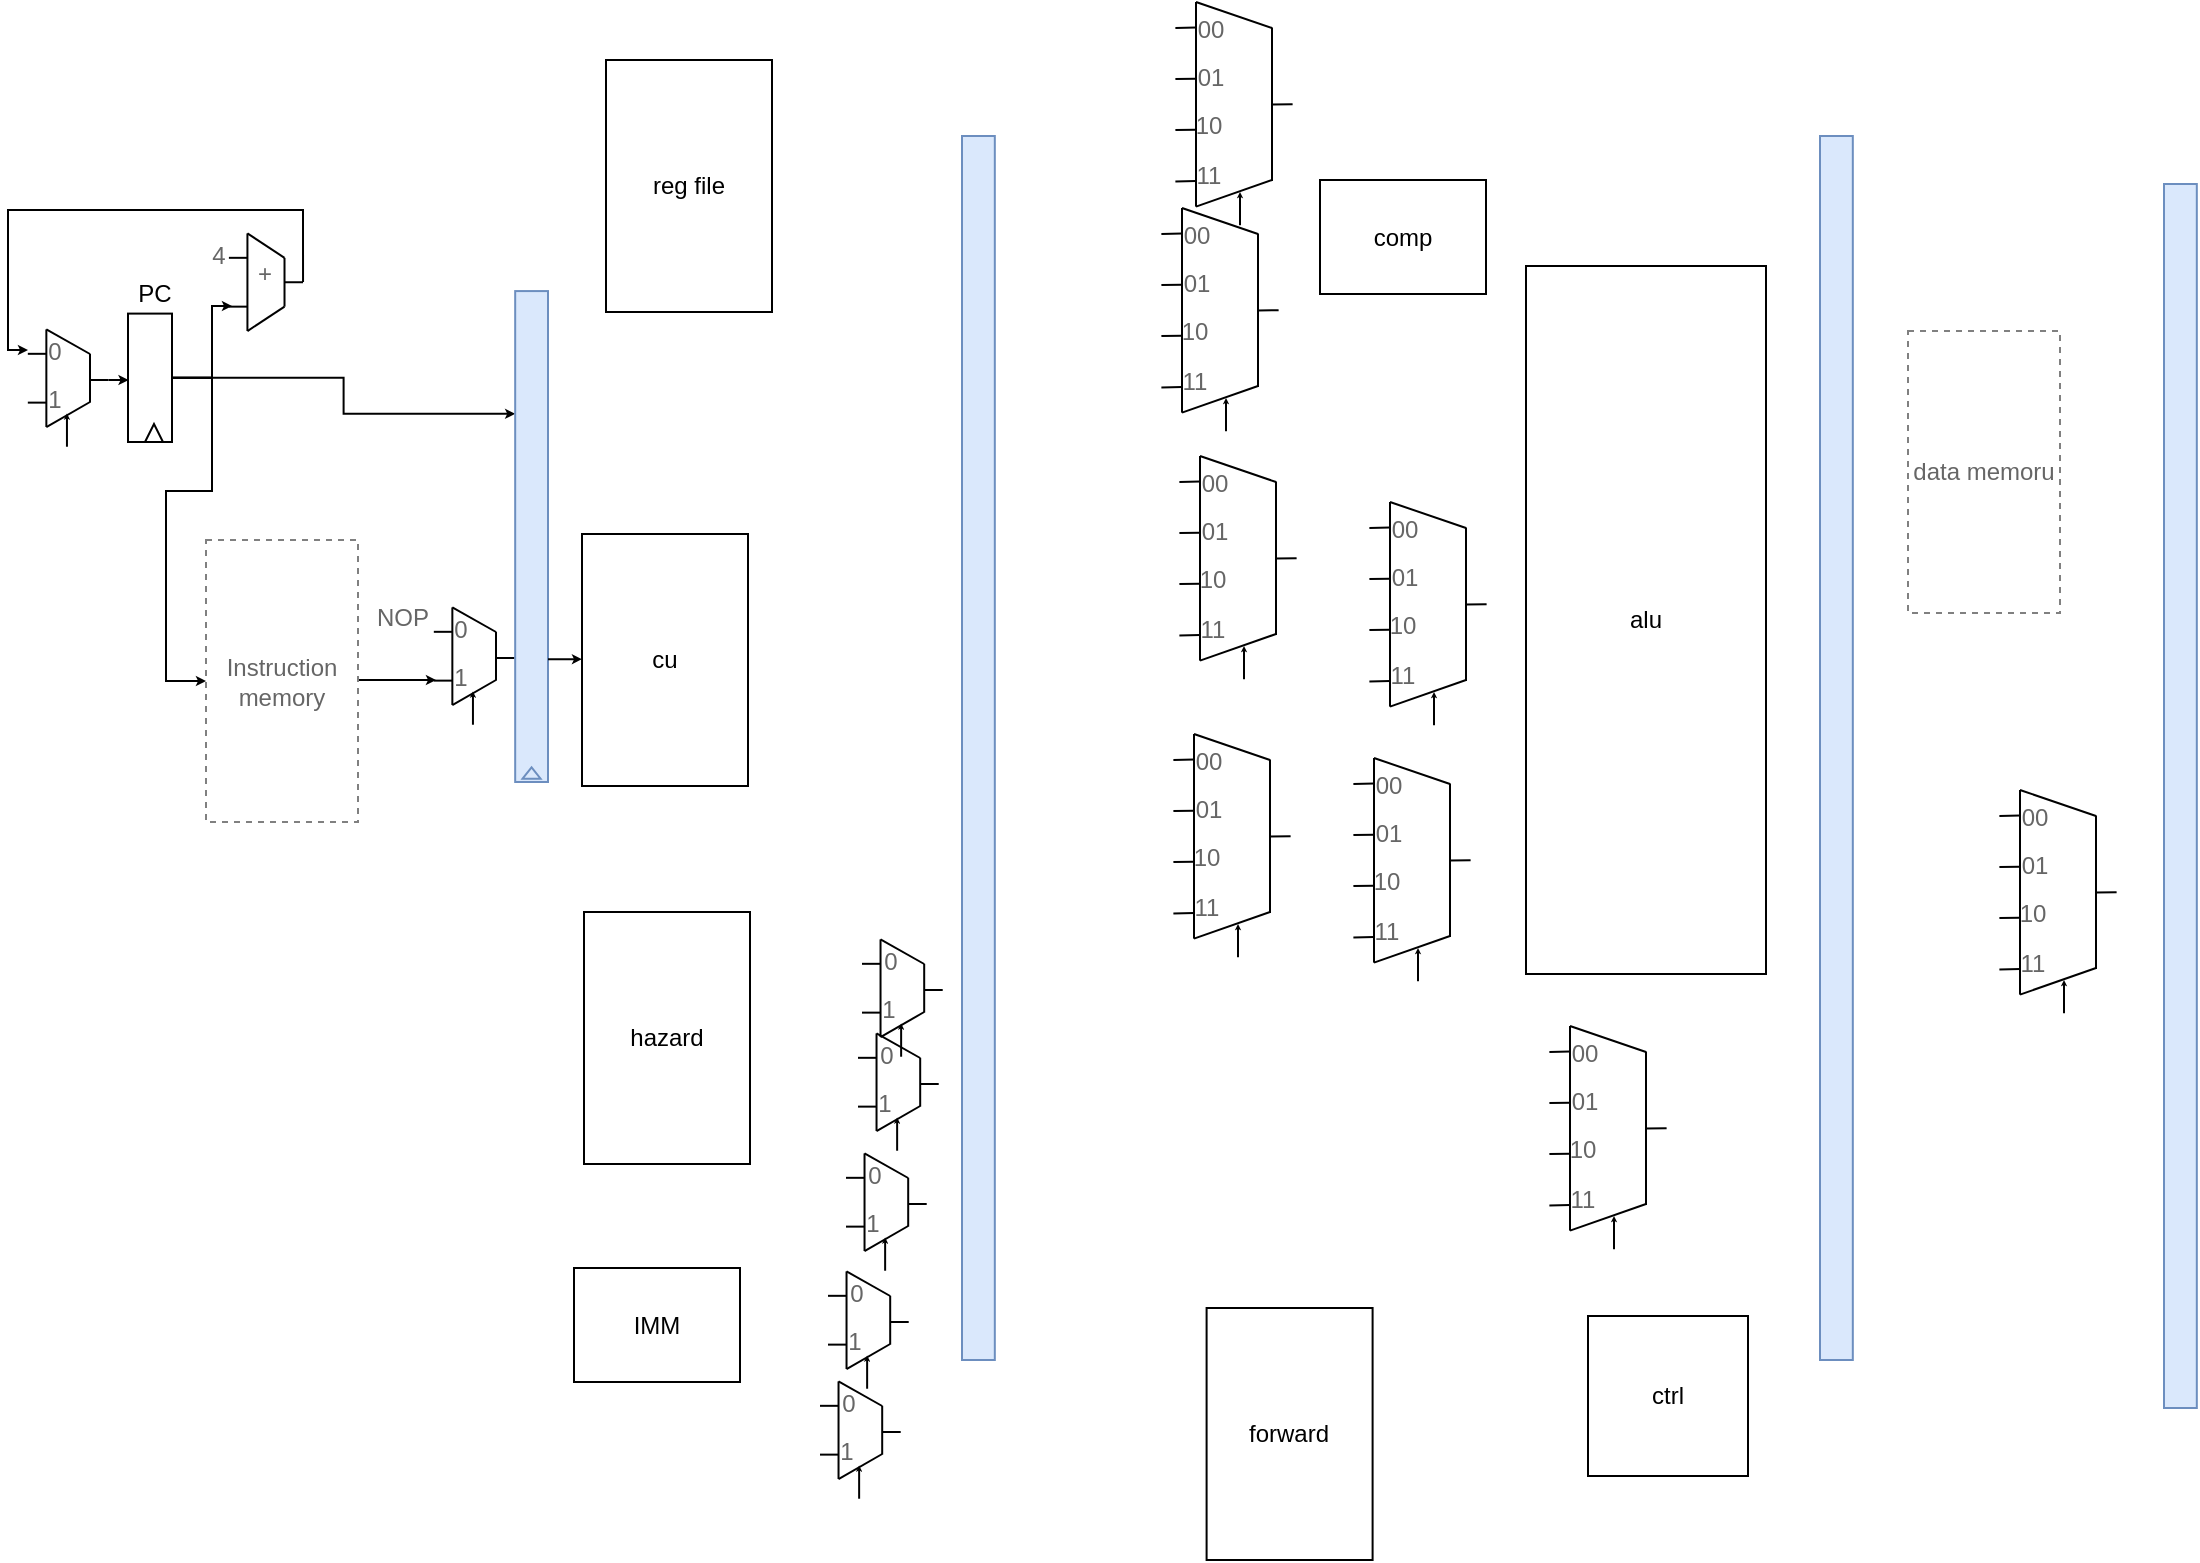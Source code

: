 <mxfile version="13.9.9" type="device"><diagram id="gs0zXALR4lEUMg1UEEpx" name="Pagina-1"><mxGraphModel dx="1463" dy="846" grid="1" gridSize="1" guides="1" tooltips="1" connect="1" arrows="1" fold="1" page="1" pageScale="1" pageWidth="1169" pageHeight="827" math="0" shadow="0"><root><mxCell id="0"/><mxCell id="1" parent="0"/><mxCell id="iax1utz7W0_D4Rfj1c8Q-36" style="edgeStyle=orthogonalEdgeStyle;rounded=0;orthogonalLoop=1;jettySize=auto;html=1;endSize=2;" parent="1" source="W2ALaFXdqknsWnuUOy-B-21" edge="1"><mxGeometry relative="1" as="geometry"><mxPoint x="230" y="355" as="targetPoint"/><Array as="points"><mxPoint x="211" y="355"/></Array></mxGeometry></mxCell><mxCell id="W2ALaFXdqknsWnuUOy-B-21" value="&lt;font style=&quot;font-size: 12px&quot; color=&quot;#666666&quot;&gt;Instruction&lt;br&gt;memory&lt;/font&gt;" style="rounded=0;whiteSpace=wrap;html=1;fontSize=12;strokeColor=#808080;dashed=1;" parent="1" vertex="1"><mxGeometry x="115" y="285" width="76" height="141" as="geometry"/></mxCell><mxCell id="W2ALaFXdqknsWnuUOy-B-2" value="" style="endArrow=classic;html=1;fontSize=12;endSize=2;" parent="1" edge="1"><mxGeometry x="15.81" y="82.97" width="50" height="50" as="geometry"><mxPoint x="66.271" y="205.004" as="sourcePoint"/><mxPoint x="76.27" y="205" as="targetPoint"/></mxGeometry></mxCell><mxCell id="W2ALaFXdqknsWnuUOy-B-30" value="" style="group" parent="1" vertex="1" connectable="0"><mxGeometry x="111.001" y="129.001" width="52.521" height="51.525" as="geometry"/></mxCell><mxCell id="W2ALaFXdqknsWnuUOy-B-14" value="" style="group" parent="W2ALaFXdqknsWnuUOy-B-30" vertex="1" connectable="0"><mxGeometry x="18.537" width="33.984" height="51.525" as="geometry"/></mxCell><mxCell id="W2ALaFXdqknsWnuUOy-B-15" value="" style="endArrow=none;html=1;" parent="W2ALaFXdqknsWnuUOy-B-14" edge="1"><mxGeometry width="50" height="50" relative="1" as="geometry"><mxPoint x="6.179" y="51.525" as="sourcePoint"/><mxPoint x="6.179" y="2.712" as="targetPoint"/></mxGeometry></mxCell><mxCell id="W2ALaFXdqknsWnuUOy-B-18" value="" style="endArrow=none;html=1;" parent="W2ALaFXdqknsWnuUOy-B-14" edge="1"><mxGeometry width="50" height="50" relative="1" as="geometry"><mxPoint x="-3.089" y="14.915" as="sourcePoint"/><mxPoint x="6.179" y="14.915" as="targetPoint"/><Array as="points"><mxPoint x="6.179" y="14.915"/></Array></mxGeometry></mxCell><mxCell id="W2ALaFXdqknsWnuUOy-B-19" value="" style="endArrow=none;html=1;" parent="W2ALaFXdqknsWnuUOy-B-14" edge="1"><mxGeometry width="50" height="50" relative="1" as="geometry"><mxPoint x="-3.089" y="39.322" as="sourcePoint"/><mxPoint x="6.179" y="39.322" as="targetPoint"/><Array as="points"><mxPoint x="6.179" y="39.322"/></Array></mxGeometry></mxCell><mxCell id="W2ALaFXdqknsWnuUOy-B-20" value="" style="endArrow=none;html=1;" parent="W2ALaFXdqknsWnuUOy-B-14" edge="1"><mxGeometry width="50" height="50" relative="1" as="geometry"><mxPoint x="6.179" y="2.712" as="sourcePoint"/><mxPoint x="24.716" y="14.915" as="targetPoint"/></mxGeometry></mxCell><mxCell id="W2ALaFXdqknsWnuUOy-B-23" value="" style="endArrow=none;html=1;" parent="W2ALaFXdqknsWnuUOy-B-14" edge="1"><mxGeometry width="50" height="50" relative="1" as="geometry"><mxPoint x="6.179" y="51.525" as="sourcePoint"/><mxPoint x="24.716" y="39.322" as="targetPoint"/></mxGeometry></mxCell><mxCell id="W2ALaFXdqknsWnuUOy-B-24" value="" style="endArrow=none;html=1;" parent="W2ALaFXdqknsWnuUOy-B-14" edge="1"><mxGeometry width="50" height="50" relative="1" as="geometry"><mxPoint x="24.716" y="39.322" as="sourcePoint"/><mxPoint x="24.716" y="14.915" as="targetPoint"/></mxGeometry></mxCell><mxCell id="W2ALaFXdqknsWnuUOy-B-25" value="" style="endArrow=none;html=1;" parent="W2ALaFXdqknsWnuUOy-B-14" edge="1"><mxGeometry width="50" height="50" relative="1" as="geometry"><mxPoint x="24.716" y="27.119" as="sourcePoint"/><mxPoint x="33.984" y="27.119" as="targetPoint"/><Array as="points"/></mxGeometry></mxCell><mxCell id="W2ALaFXdqknsWnuUOy-B-27" value="&lt;font color=&quot;#666666&quot;&gt;+&lt;/font&gt;" style="text;html=1;align=center;verticalAlign=middle;resizable=0;points=[];autosize=1;fontSize=12;" parent="W2ALaFXdqknsWnuUOy-B-14" vertex="1"><mxGeometry x="5.149" y="13.559" width="18" height="19" as="geometry"/></mxCell><mxCell id="iax1utz7W0_D4Rfj1c8Q-13" value="" style="endArrow=classic;html=1;edgeStyle=orthogonalEdgeStyle;rounded=0;endSize=2;" parent="W2ALaFXdqknsWnuUOy-B-14" edge="1"><mxGeometry width="50" height="50" relative="1" as="geometry"><mxPoint x="33.982" y="26.999" as="sourcePoint"/><mxPoint x="-103.538" y="60.999" as="targetPoint"/><Array as="points"><mxPoint x="34.462" y="-9.001"/><mxPoint x="-113.538" y="-9.001"/><mxPoint x="-113.538" y="60.999"/></Array></mxGeometry></mxCell><mxCell id="W2ALaFXdqknsWnuUOy-B-29" value="&lt;font color=&quot;#666666&quot;&gt;4&lt;/font&gt;" style="text;html=1;align=center;verticalAlign=middle;resizable=0;points=[];autosize=1;fontSize=12;" parent="W2ALaFXdqknsWnuUOy-B-30" vertex="1"><mxGeometry x="1" y="4" width="17" height="19" as="geometry"/></mxCell><mxCell id="W2ALaFXdqknsWnuUOy-B-59" value="&lt;font color=&quot;#666666&quot; style=&quot;font-size: 12px&quot;&gt;NOP&lt;/font&gt;" style="text;html=1;align=center;verticalAlign=middle;resizable=0;points=[];autosize=1;fontSize=12;" parent="1" vertex="1"><mxGeometry x="194.998" y="314.003" width="37" height="19" as="geometry"/></mxCell><mxCell id="iax1utz7W0_D4Rfj1c8Q-2" value="" style="group" parent="1" vertex="1" connectable="0"><mxGeometry x="609.997" y="16" width="48.303" height="102.311" as="geometry"/></mxCell><mxCell id="HvcYrEda0_uAS4xQFEjk-30" value="" style="group" parent="iax1utz7W0_D4Rfj1c8Q-2" vertex="1" connectable="0"><mxGeometry width="41.193" height="102.311" as="geometry"/></mxCell><mxCell id="HvcYrEda0_uAS4xQFEjk-15" value="" style="endArrow=none;html=1;" parent="HvcYrEda0_uAS4xQFEjk-30" edge="1"><mxGeometry width="51.491" height="63.945" as="geometry"><mxPoint y="102.311" as="sourcePoint"/><mxPoint as="targetPoint"/></mxGeometry></mxCell><mxCell id="HvcYrEda0_uAS4xQFEjk-17" value="" style="endArrow=none;html=1;" parent="HvcYrEda0_uAS4xQFEjk-30" edge="1"><mxGeometry y="25.578" width="51.491" height="63.945" as="geometry"><mxPoint y="102.311" as="sourcePoint"/><mxPoint x="38.003" y="89" as="targetPoint"/></mxGeometry></mxCell><mxCell id="HvcYrEda0_uAS4xQFEjk-18" value="" style="endArrow=none;html=1;" parent="HvcYrEda0_uAS4xQFEjk-30" edge="1"><mxGeometry width="51.491" height="63.945" as="geometry"><mxPoint as="sourcePoint"/><mxPoint x="38.003" y="13" as="targetPoint"/></mxGeometry></mxCell><mxCell id="HvcYrEda0_uAS4xQFEjk-19" value="" style="endArrow=none;html=1;" parent="HvcYrEda0_uAS4xQFEjk-30" edge="1"><mxGeometry x="7.11" width="51.491" height="63.945" as="geometry"><mxPoint x="38.004" y="89.522" as="sourcePoint"/><mxPoint x="38.004" y="12.789" as="targetPoint"/></mxGeometry></mxCell><mxCell id="HvcYrEda0_uAS4xQFEjk-20" value="" style="endArrow=none;html=1;" parent="HvcYrEda0_uAS4xQFEjk-30" edge="1"><mxGeometry width="51.491" height="63.945" as="geometry"><mxPoint x="-10.298" y="12.968" as="sourcePoint"/><mxPoint y="12.789" as="targetPoint"/><Array as="points"><mxPoint y="12.789"/></Array></mxGeometry></mxCell><mxCell id="HvcYrEda0_uAS4xQFEjk-21" value="" style="endArrow=none;html=1;" parent="HvcYrEda0_uAS4xQFEjk-30" edge="1"><mxGeometry y="-25.399" width="51.491" height="63.945" as="geometry"><mxPoint x="-10.298" y="38.546" as="sourcePoint"/><mxPoint y="38.367" as="targetPoint"/><Array as="points"><mxPoint y="38.367"/></Array></mxGeometry></mxCell><mxCell id="HvcYrEda0_uAS4xQFEjk-28" value="" style="endArrow=none;html=1;" parent="HvcYrEda0_uAS4xQFEjk-30" edge="1"><mxGeometry y="0.077" width="51.491" height="63.945" as="geometry"><mxPoint x="-10.298" y="64.021" as="sourcePoint"/><mxPoint x="2.342e-13" y="63.842" as="targetPoint"/><Array as="points"><mxPoint y="63.842"/></Array></mxGeometry></mxCell><mxCell id="HvcYrEda0_uAS4xQFEjk-29" value="" style="endArrow=none;html=1;" parent="HvcYrEda0_uAS4xQFEjk-30" edge="1"><mxGeometry y="25.757" width="51.491" height="63.945" as="geometry"><mxPoint x="-10.298" y="89.701" as="sourcePoint"/><mxPoint x="2.342e-13" y="89.522" as="targetPoint"/><Array as="points"><mxPoint y="89.522"/></Array></mxGeometry></mxCell><mxCell id="HvcYrEda0_uAS4xQFEjk-109" value="&lt;span style=&quot;color: rgb(102 , 102 , 102)&quot;&gt;&lt;font style=&quot;font-size: 12px&quot;&gt;00&lt;/font&gt;&lt;/span&gt;" style="text;html=1;align=center;verticalAlign=middle;resizable=0;points=[];autosize=1;" parent="HvcYrEda0_uAS4xQFEjk-30" vertex="1"><mxGeometry x="-5.149" y="4.021" width="25" height="19" as="geometry"/></mxCell><mxCell id="HvcYrEda0_uAS4xQFEjk-112" value="&lt;span style=&quot;color: rgb(102 , 102 , 102)&quot;&gt;&lt;font style=&quot;font-size: 12px&quot;&gt;01&lt;/font&gt;&lt;/span&gt;" style="text;html=1;align=center;verticalAlign=middle;resizable=0;points=[];autosize=1;" parent="HvcYrEda0_uAS4xQFEjk-30" vertex="1"><mxGeometry x="-5.149" y="28.0" width="25" height="19" as="geometry"/></mxCell><mxCell id="HvcYrEda0_uAS4xQFEjk-113" value="&lt;span style=&quot;color: rgb(102 , 102 , 102)&quot;&gt;&lt;font style=&quot;font-size: 12px&quot;&gt;10&lt;/font&gt;&lt;/span&gt;" style="text;html=1;align=center;verticalAlign=middle;resizable=0;points=[];autosize=1;" parent="HvcYrEda0_uAS4xQFEjk-30" vertex="1"><mxGeometry x="-5.999" y="52.998" width="25" height="19" as="geometry"/></mxCell><mxCell id="HvcYrEda0_uAS4xQFEjk-114" value="&lt;span style=&quot;color: rgb(102 , 102 , 102)&quot;&gt;&lt;font style=&quot;font-size: 12px&quot;&gt;11&lt;/font&gt;&lt;/span&gt;" style="text;html=1;align=center;verticalAlign=middle;resizable=0;points=[];autosize=1;" parent="HvcYrEda0_uAS4xQFEjk-30" vertex="1"><mxGeometry x="-5.999" y="77.997" width="24" height="19" as="geometry"/></mxCell><mxCell id="HvcYrEda0_uAS4xQFEjk-105" value="" style="endArrow=classic;html=1;endFill=1;endSize=0;" parent="HvcYrEda0_uAS4xQFEjk-30" edge="1"><mxGeometry x="5.53" y="-0.92" width="50" height="50" as="geometry"><mxPoint x="22.007" y="111.622" as="sourcePoint"/><mxPoint x="22.007" y="94.997" as="targetPoint"/></mxGeometry></mxCell><mxCell id="HvcYrEda0_uAS4xQFEjk-22" value="" style="endArrow=none;html=1;" parent="iax1utz7W0_D4Rfj1c8Q-2" edge="1"><mxGeometry x="7.11" y="12.699" width="51.491" height="63.945" as="geometry"><mxPoint x="38.004" y="51.245" as="sourcePoint"/><mxPoint x="48.303" y="51.066" as="targetPoint"/><Array as="points"/></mxGeometry></mxCell><mxCell id="iax1utz7W0_D4Rfj1c8Q-3" value="" style="group" parent="1" vertex="1" connectable="0"><mxGeometry x="28.997" y="176.995" width="37.274" height="51.525" as="geometry"/></mxCell><mxCell id="W2ALaFXdqknsWnuUOy-B-13" value="" style="group" parent="iax1utz7W0_D4Rfj1c8Q-3" vertex="1" connectable="0"><mxGeometry width="33.984" height="51.525" as="geometry"/></mxCell><mxCell id="W2ALaFXdqknsWnuUOy-B-3" value="" style="endArrow=none;html=1;" parent="W2ALaFXdqknsWnuUOy-B-13" edge="1"><mxGeometry width="50" height="50" relative="1" as="geometry"><mxPoint x="6.179" y="51.525" as="sourcePoint"/><mxPoint x="6.179" y="2.712" as="targetPoint"/></mxGeometry></mxCell><mxCell id="W2ALaFXdqknsWnuUOy-B-4" value="" style="endArrow=none;html=1;" parent="W2ALaFXdqknsWnuUOy-B-13" edge="1"><mxGeometry width="50" height="50" relative="1" as="geometry"><mxPoint x="-3.089" y="14.915" as="sourcePoint"/><mxPoint x="6.179" y="14.915" as="targetPoint"/><Array as="points"><mxPoint x="6.179" y="14.915"/></Array></mxGeometry></mxCell><mxCell id="W2ALaFXdqknsWnuUOy-B-5" value="" style="endArrow=none;html=1;" parent="W2ALaFXdqknsWnuUOy-B-13" edge="1"><mxGeometry width="50" height="50" relative="1" as="geometry"><mxPoint x="-3.089" y="39.322" as="sourcePoint"/><mxPoint x="6.179" y="39.322" as="targetPoint"/><Array as="points"><mxPoint x="6.179" y="39.322"/></Array></mxGeometry></mxCell><mxCell id="W2ALaFXdqknsWnuUOy-B-6" value="" style="endArrow=none;html=1;" parent="W2ALaFXdqknsWnuUOy-B-13" edge="1"><mxGeometry width="50" height="50" relative="1" as="geometry"><mxPoint x="6.179" y="2.712" as="sourcePoint"/><mxPoint x="28.003" y="15.005" as="targetPoint"/></mxGeometry></mxCell><mxCell id="W2ALaFXdqknsWnuUOy-B-7" value="" style="endArrow=none;html=1;" parent="W2ALaFXdqknsWnuUOy-B-13" edge="1"><mxGeometry width="50" height="50" relative="1" as="geometry"><mxPoint x="6.179" y="51.525" as="sourcePoint"/><mxPoint x="28.003" y="39.005" as="targetPoint"/></mxGeometry></mxCell><mxCell id="W2ALaFXdqknsWnuUOy-B-8" value="" style="endArrow=none;html=1;" parent="W2ALaFXdqknsWnuUOy-B-13" edge="1"><mxGeometry width="50" height="50" relative="1" as="geometry"><mxPoint x="28.006" y="39.322" as="sourcePoint"/><mxPoint x="28.006" y="14.915" as="targetPoint"/></mxGeometry></mxCell><mxCell id="W2ALaFXdqknsWnuUOy-B-10" value="&lt;font color=&quot;#666666&quot; style=&quot;font-size: 12px&quot;&gt;0&lt;/font&gt;" style="text;html=1;align=center;verticalAlign=middle;resizable=0;points=[];autosize=1;" parent="W2ALaFXdqknsWnuUOy-B-13" vertex="1"><mxGeometry x="2.0" y="5" width="17" height="19" as="geometry"/></mxCell><mxCell id="W2ALaFXdqknsWnuUOy-B-12" value="&lt;font color=&quot;#666666&quot; style=&quot;font-size: 12px;&quot;&gt;1&lt;/font&gt;" style="text;html=1;align=center;verticalAlign=middle;resizable=0;points=[];autosize=1;fontSize=12;" parent="W2ALaFXdqknsWnuUOy-B-13" vertex="1"><mxGeometry y="28.007" width="20" height="20" as="geometry"/></mxCell><mxCell id="W2ALaFXdqknsWnuUOy-B-22" value="" style="endArrow=classic;html=1;endFill=1;endSize=0;" parent="W2ALaFXdqknsWnuUOy-B-13" edge="1"><mxGeometry width="50" height="50" relative="1" as="geometry"><mxPoint x="16.477" y="61.369" as="sourcePoint"/><mxPoint x="16.477" y="44.744" as="targetPoint"/></mxGeometry></mxCell><mxCell id="W2ALaFXdqknsWnuUOy-B-9" value="" style="endArrow=none;html=1;" parent="iax1utz7W0_D4Rfj1c8Q-3" edge="1"><mxGeometry width="50" height="50" relative="1" as="geometry"><mxPoint x="28.006" y="28.009" as="sourcePoint"/><mxPoint x="37.274" y="28.009" as="targetPoint"/><Array as="points"/></mxGeometry></mxCell><mxCell id="iax1utz7W0_D4Rfj1c8Q-7" value="" style="group" parent="1" vertex="1" connectable="0"><mxGeometry x="78" y="172" width="22" height="64.2" as="geometry"/></mxCell><mxCell id="iax1utz7W0_D4Rfj1c8Q-4" value="" style="rounded=0;whiteSpace=wrap;html=1;" parent="iax1utz7W0_D4Rfj1c8Q-7" vertex="1"><mxGeometry x="-2" y="-0.2" width="22" height="64.2" as="geometry"/></mxCell><mxCell id="iax1utz7W0_D4Rfj1c8Q-5" value="" style="triangle;whiteSpace=wrap;html=1;rotation=-90;" parent="iax1utz7W0_D4Rfj1c8Q-7" vertex="1"><mxGeometry x="6.5" y="55" width="9" height="9" as="geometry"/></mxCell><mxCell id="iax1utz7W0_D4Rfj1c8Q-8" value="PC" style="text;html=1;align=center;verticalAlign=middle;resizable=0;points=[];autosize=1;" parent="1" vertex="1"><mxGeometry x="75" y="152" width="28" height="19" as="geometry"/></mxCell><mxCell id="iax1utz7W0_D4Rfj1c8Q-9" style="edgeStyle=orthogonalEdgeStyle;rounded=0;orthogonalLoop=1;jettySize=auto;html=1;entryX=0;entryY=0.5;entryDx=0;entryDy=0;endSize=2;" parent="1" source="iax1utz7W0_D4Rfj1c8Q-4" target="W2ALaFXdqknsWnuUOy-B-21" edge="1"><mxGeometry relative="1" as="geometry"/></mxCell><mxCell id="iax1utz7W0_D4Rfj1c8Q-12" style="edgeStyle=orthogonalEdgeStyle;rounded=0;orthogonalLoop=1;jettySize=auto;html=1;endSize=2;" parent="1" source="iax1utz7W0_D4Rfj1c8Q-4" edge="1"><mxGeometry relative="1" as="geometry"><mxPoint x="128" y="168" as="targetPoint"/><Array as="points"><mxPoint x="118" y="204"/><mxPoint x="118" y="168"/></Array></mxGeometry></mxCell><mxCell id="iax1utz7W0_D4Rfj1c8Q-14" value="" style="group" parent="1" vertex="1" connectable="0"><mxGeometry x="231.997" y="315.995" width="37.274" height="51.525" as="geometry"/></mxCell><mxCell id="iax1utz7W0_D4Rfj1c8Q-15" value="" style="group" parent="iax1utz7W0_D4Rfj1c8Q-14" vertex="1" connectable="0"><mxGeometry width="33.984" height="51.525" as="geometry"/></mxCell><mxCell id="iax1utz7W0_D4Rfj1c8Q-16" value="" style="endArrow=none;html=1;" parent="iax1utz7W0_D4Rfj1c8Q-15" edge="1"><mxGeometry width="50" height="50" relative="1" as="geometry"><mxPoint x="6.179" y="51.525" as="sourcePoint"/><mxPoint x="6.179" y="2.712" as="targetPoint"/></mxGeometry></mxCell><mxCell id="iax1utz7W0_D4Rfj1c8Q-17" value="" style="endArrow=none;html=1;" parent="iax1utz7W0_D4Rfj1c8Q-15" edge="1"><mxGeometry width="50" height="50" relative="1" as="geometry"><mxPoint x="-3.089" y="14.915" as="sourcePoint"/><mxPoint x="6.179" y="14.915" as="targetPoint"/><Array as="points"><mxPoint x="6.179" y="14.915"/></Array></mxGeometry></mxCell><mxCell id="iax1utz7W0_D4Rfj1c8Q-18" value="" style="endArrow=none;html=1;" parent="iax1utz7W0_D4Rfj1c8Q-15" edge="1"><mxGeometry width="50" height="50" relative="1" as="geometry"><mxPoint x="-3.089" y="39.322" as="sourcePoint"/><mxPoint x="6.179" y="39.322" as="targetPoint"/><Array as="points"><mxPoint x="6.179" y="39.322"/></Array></mxGeometry></mxCell><mxCell id="iax1utz7W0_D4Rfj1c8Q-19" value="" style="endArrow=none;html=1;" parent="iax1utz7W0_D4Rfj1c8Q-15" edge="1"><mxGeometry width="50" height="50" relative="1" as="geometry"><mxPoint x="6.179" y="2.712" as="sourcePoint"/><mxPoint x="28.003" y="15.005" as="targetPoint"/></mxGeometry></mxCell><mxCell id="iax1utz7W0_D4Rfj1c8Q-20" value="" style="endArrow=none;html=1;" parent="iax1utz7W0_D4Rfj1c8Q-15" edge="1"><mxGeometry width="50" height="50" relative="1" as="geometry"><mxPoint x="6.179" y="51.525" as="sourcePoint"/><mxPoint x="28.003" y="39.005" as="targetPoint"/></mxGeometry></mxCell><mxCell id="iax1utz7W0_D4Rfj1c8Q-21" value="" style="endArrow=none;html=1;" parent="iax1utz7W0_D4Rfj1c8Q-15" edge="1"><mxGeometry width="50" height="50" relative="1" as="geometry"><mxPoint x="28.006" y="39.322" as="sourcePoint"/><mxPoint x="28.006" y="14.915" as="targetPoint"/></mxGeometry></mxCell><mxCell id="iax1utz7W0_D4Rfj1c8Q-22" value="&lt;font color=&quot;#666666&quot; style=&quot;font-size: 12px&quot;&gt;0&lt;/font&gt;" style="text;html=1;align=center;verticalAlign=middle;resizable=0;points=[];autosize=1;" parent="iax1utz7W0_D4Rfj1c8Q-15" vertex="1"><mxGeometry x="2.0" y="5" width="17" height="19" as="geometry"/></mxCell><mxCell id="iax1utz7W0_D4Rfj1c8Q-23" value="&lt;font color=&quot;#666666&quot; style=&quot;font-size: 12px;&quot;&gt;1&lt;/font&gt;" style="text;html=1;align=center;verticalAlign=middle;resizable=0;points=[];autosize=1;fontSize=12;" parent="iax1utz7W0_D4Rfj1c8Q-15" vertex="1"><mxGeometry y="28.007" width="20" height="20" as="geometry"/></mxCell><mxCell id="iax1utz7W0_D4Rfj1c8Q-24" value="" style="endArrow=classic;html=1;endFill=1;endSize=0;" parent="iax1utz7W0_D4Rfj1c8Q-15" edge="1"><mxGeometry width="50" height="50" relative="1" as="geometry"><mxPoint x="16.477" y="61.369" as="sourcePoint"/><mxPoint x="16.477" y="44.744" as="targetPoint"/></mxGeometry></mxCell><mxCell id="iax1utz7W0_D4Rfj1c8Q-25" value="" style="endArrow=none;html=1;" parent="iax1utz7W0_D4Rfj1c8Q-14" edge="1"><mxGeometry width="50" height="50" relative="1" as="geometry"><mxPoint x="28.006" y="28.009" as="sourcePoint"/><mxPoint x="37.274" y="28.009" as="targetPoint"/><Array as="points"/></mxGeometry></mxCell><mxCell id="iax1utz7W0_D4Rfj1c8Q-27" style="edgeStyle=orthogonalEdgeStyle;rounded=0;orthogonalLoop=1;jettySize=auto;html=1;entryX=0;entryY=0.25;entryDx=0;entryDy=0;endSize=2;" parent="1" source="iax1utz7W0_D4Rfj1c8Q-4" target="W2ALaFXdqknsWnuUOy-B-36" edge="1"><mxGeometry relative="1" as="geometry"/></mxCell><mxCell id="W2ALaFXdqknsWnuUOy-B-36" value="" style="rounded=0;whiteSpace=wrap;html=1;fillColor=#dae8fc;strokeColor=#6c8ebf;" parent="1" vertex="1"><mxGeometry x="269.59" y="160.542" width="16.41" height="245.453" as="geometry"/></mxCell><mxCell id="W2ALaFXdqknsWnuUOy-B-37" value="" style="triangle;whiteSpace=wrap;html=1;fontSize=12;fillColor=#dae8fc;strokeColor=#6c8ebf;rotation=-90;" parent="1" vertex="1"><mxGeometry x="274.95" y="396.996" width="5.68" height="9.004" as="geometry"/></mxCell><mxCell id="iax1utz7W0_D4Rfj1c8Q-29" value="cu" style="rounded=0;whiteSpace=wrap;html=1;" parent="1" vertex="1"><mxGeometry x="303" y="282" width="83" height="126" as="geometry"/></mxCell><mxCell id="iax1utz7W0_D4Rfj1c8Q-34" style="edgeStyle=orthogonalEdgeStyle;rounded=0;orthogonalLoop=1;jettySize=auto;html=1;exitX=1;exitY=0.75;exitDx=0;exitDy=0;entryX=0;entryY=0.5;entryDx=0;entryDy=0;endSize=2;" parent="1" source="W2ALaFXdqknsWnuUOy-B-36" target="iax1utz7W0_D4Rfj1c8Q-29" edge="1"><mxGeometry x="238" y="55" as="geometry"/></mxCell><mxCell id="iax1utz7W0_D4Rfj1c8Q-42" value="reg file" style="rounded=0;whiteSpace=wrap;html=1;" parent="1" vertex="1"><mxGeometry x="315" y="45.0" width="83" height="126" as="geometry"/></mxCell><mxCell id="iax1utz7W0_D4Rfj1c8Q-43" value="hazard" style="rounded=0;whiteSpace=wrap;html=1;" parent="1" vertex="1"><mxGeometry x="304" y="471" width="83" height="126" as="geometry"/></mxCell><mxCell id="iax1utz7W0_D4Rfj1c8Q-44" value="" style="group" parent="1" vertex="1" connectable="0"><mxGeometry x="444.087" y="528.995" width="37.274" height="51.525" as="geometry"/></mxCell><mxCell id="iax1utz7W0_D4Rfj1c8Q-45" value="" style="group" parent="iax1utz7W0_D4Rfj1c8Q-44" vertex="1" connectable="0"><mxGeometry width="33.984" height="51.525" as="geometry"/></mxCell><mxCell id="iax1utz7W0_D4Rfj1c8Q-46" value="" style="endArrow=none;html=1;" parent="iax1utz7W0_D4Rfj1c8Q-45" edge="1"><mxGeometry width="50" height="50" relative="1" as="geometry"><mxPoint x="6.179" y="51.525" as="sourcePoint"/><mxPoint x="6.179" y="2.712" as="targetPoint"/></mxGeometry></mxCell><mxCell id="iax1utz7W0_D4Rfj1c8Q-47" value="" style="endArrow=none;html=1;" parent="iax1utz7W0_D4Rfj1c8Q-45" edge="1"><mxGeometry width="50" height="50" relative="1" as="geometry"><mxPoint x="-3.089" y="14.915" as="sourcePoint"/><mxPoint x="6.179" y="14.915" as="targetPoint"/><Array as="points"><mxPoint x="6.179" y="14.915"/></Array></mxGeometry></mxCell><mxCell id="iax1utz7W0_D4Rfj1c8Q-48" value="" style="endArrow=none;html=1;" parent="iax1utz7W0_D4Rfj1c8Q-45" edge="1"><mxGeometry width="50" height="50" relative="1" as="geometry"><mxPoint x="-3.089" y="39.322" as="sourcePoint"/><mxPoint x="6.179" y="39.322" as="targetPoint"/><Array as="points"><mxPoint x="6.179" y="39.322"/></Array></mxGeometry></mxCell><mxCell id="iax1utz7W0_D4Rfj1c8Q-49" value="" style="endArrow=none;html=1;" parent="iax1utz7W0_D4Rfj1c8Q-45" edge="1"><mxGeometry width="50" height="50" relative="1" as="geometry"><mxPoint x="6.179" y="2.712" as="sourcePoint"/><mxPoint x="28.003" y="15.005" as="targetPoint"/></mxGeometry></mxCell><mxCell id="iax1utz7W0_D4Rfj1c8Q-50" value="" style="endArrow=none;html=1;" parent="iax1utz7W0_D4Rfj1c8Q-45" edge="1"><mxGeometry width="50" height="50" relative="1" as="geometry"><mxPoint x="6.179" y="51.525" as="sourcePoint"/><mxPoint x="28.003" y="39.005" as="targetPoint"/></mxGeometry></mxCell><mxCell id="iax1utz7W0_D4Rfj1c8Q-51" value="" style="endArrow=none;html=1;" parent="iax1utz7W0_D4Rfj1c8Q-45" edge="1"><mxGeometry width="50" height="50" relative="1" as="geometry"><mxPoint x="28.006" y="39.322" as="sourcePoint"/><mxPoint x="28.006" y="14.915" as="targetPoint"/></mxGeometry></mxCell><mxCell id="iax1utz7W0_D4Rfj1c8Q-52" value="&lt;font color=&quot;#666666&quot; style=&quot;font-size: 12px&quot;&gt;0&lt;/font&gt;" style="text;html=1;align=center;verticalAlign=middle;resizable=0;points=[];autosize=1;" parent="iax1utz7W0_D4Rfj1c8Q-45" vertex="1"><mxGeometry x="2.0" y="5" width="17" height="19" as="geometry"/></mxCell><mxCell id="iax1utz7W0_D4Rfj1c8Q-53" value="&lt;font color=&quot;#666666&quot; style=&quot;font-size: 12px;&quot;&gt;1&lt;/font&gt;" style="text;html=1;align=center;verticalAlign=middle;resizable=0;points=[];autosize=1;fontSize=12;" parent="iax1utz7W0_D4Rfj1c8Q-45" vertex="1"><mxGeometry y="28.007" width="20" height="20" as="geometry"/></mxCell><mxCell id="iax1utz7W0_D4Rfj1c8Q-54" value="" style="endArrow=classic;html=1;endFill=1;endSize=0;" parent="iax1utz7W0_D4Rfj1c8Q-45" edge="1"><mxGeometry width="50" height="50" relative="1" as="geometry"><mxPoint x="16.477" y="61.369" as="sourcePoint"/><mxPoint x="16.477" y="44.744" as="targetPoint"/></mxGeometry></mxCell><mxCell id="iax1utz7W0_D4Rfj1c8Q-55" value="" style="endArrow=none;html=1;" parent="iax1utz7W0_D4Rfj1c8Q-44" edge="1"><mxGeometry width="50" height="50" relative="1" as="geometry"><mxPoint x="28.006" y="28.009" as="sourcePoint"/><mxPoint x="37.274" y="28.009" as="targetPoint"/><Array as="points"/></mxGeometry></mxCell><mxCell id="iax1utz7W0_D4Rfj1c8Q-56" value="" style="group" parent="1" vertex="1" connectable="0"><mxGeometry x="438.087" y="588.995" width="37.274" height="51.525" as="geometry"/></mxCell><mxCell id="iax1utz7W0_D4Rfj1c8Q-57" value="" style="group" parent="iax1utz7W0_D4Rfj1c8Q-56" vertex="1" connectable="0"><mxGeometry width="33.984" height="51.525" as="geometry"/></mxCell><mxCell id="iax1utz7W0_D4Rfj1c8Q-58" value="" style="endArrow=none;html=1;" parent="iax1utz7W0_D4Rfj1c8Q-57" edge="1"><mxGeometry width="50" height="50" relative="1" as="geometry"><mxPoint x="6.179" y="51.525" as="sourcePoint"/><mxPoint x="6.179" y="2.712" as="targetPoint"/></mxGeometry></mxCell><mxCell id="iax1utz7W0_D4Rfj1c8Q-59" value="" style="endArrow=none;html=1;" parent="iax1utz7W0_D4Rfj1c8Q-57" edge="1"><mxGeometry width="50" height="50" relative="1" as="geometry"><mxPoint x="-3.089" y="14.915" as="sourcePoint"/><mxPoint x="6.179" y="14.915" as="targetPoint"/><Array as="points"><mxPoint x="6.179" y="14.915"/></Array></mxGeometry></mxCell><mxCell id="iax1utz7W0_D4Rfj1c8Q-60" value="" style="endArrow=none;html=1;" parent="iax1utz7W0_D4Rfj1c8Q-57" edge="1"><mxGeometry width="50" height="50" relative="1" as="geometry"><mxPoint x="-3.089" y="39.322" as="sourcePoint"/><mxPoint x="6.179" y="39.322" as="targetPoint"/><Array as="points"><mxPoint x="6.179" y="39.322"/></Array></mxGeometry></mxCell><mxCell id="iax1utz7W0_D4Rfj1c8Q-61" value="" style="endArrow=none;html=1;" parent="iax1utz7W0_D4Rfj1c8Q-57" edge="1"><mxGeometry width="50" height="50" relative="1" as="geometry"><mxPoint x="6.179" y="2.712" as="sourcePoint"/><mxPoint x="28.003" y="15.005" as="targetPoint"/></mxGeometry></mxCell><mxCell id="iax1utz7W0_D4Rfj1c8Q-62" value="" style="endArrow=none;html=1;" parent="iax1utz7W0_D4Rfj1c8Q-57" edge="1"><mxGeometry width="50" height="50" relative="1" as="geometry"><mxPoint x="6.179" y="51.525" as="sourcePoint"/><mxPoint x="28.003" y="39.005" as="targetPoint"/></mxGeometry></mxCell><mxCell id="iax1utz7W0_D4Rfj1c8Q-63" value="" style="endArrow=none;html=1;" parent="iax1utz7W0_D4Rfj1c8Q-57" edge="1"><mxGeometry width="50" height="50" relative="1" as="geometry"><mxPoint x="28.006" y="39.322" as="sourcePoint"/><mxPoint x="28.006" y="14.915" as="targetPoint"/></mxGeometry></mxCell><mxCell id="iax1utz7W0_D4Rfj1c8Q-64" value="&lt;font color=&quot;#666666&quot; style=&quot;font-size: 12px&quot;&gt;0&lt;/font&gt;" style="text;html=1;align=center;verticalAlign=middle;resizable=0;points=[];autosize=1;" parent="iax1utz7W0_D4Rfj1c8Q-57" vertex="1"><mxGeometry x="2.0" y="5" width="17" height="19" as="geometry"/></mxCell><mxCell id="iax1utz7W0_D4Rfj1c8Q-65" value="&lt;font color=&quot;#666666&quot; style=&quot;font-size: 12px;&quot;&gt;1&lt;/font&gt;" style="text;html=1;align=center;verticalAlign=middle;resizable=0;points=[];autosize=1;fontSize=12;" parent="iax1utz7W0_D4Rfj1c8Q-57" vertex="1"><mxGeometry y="28.007" width="20" height="20" as="geometry"/></mxCell><mxCell id="iax1utz7W0_D4Rfj1c8Q-66" value="" style="endArrow=classic;html=1;endFill=1;endSize=0;" parent="iax1utz7W0_D4Rfj1c8Q-57" edge="1"><mxGeometry width="50" height="50" relative="1" as="geometry"><mxPoint x="16.477" y="61.369" as="sourcePoint"/><mxPoint x="16.477" y="44.744" as="targetPoint"/></mxGeometry></mxCell><mxCell id="iax1utz7W0_D4Rfj1c8Q-67" value="" style="endArrow=none;html=1;" parent="iax1utz7W0_D4Rfj1c8Q-56" edge="1"><mxGeometry width="50" height="50" relative="1" as="geometry"><mxPoint x="28.006" y="28.009" as="sourcePoint"/><mxPoint x="37.274" y="28.009" as="targetPoint"/><Array as="points"/></mxGeometry></mxCell><mxCell id="iax1utz7W0_D4Rfj1c8Q-68" value="" style="group" parent="1" vertex="1" connectable="0"><mxGeometry x="429.087" y="647.995" width="37.274" height="51.525" as="geometry"/></mxCell><mxCell id="iax1utz7W0_D4Rfj1c8Q-69" value="" style="group" parent="iax1utz7W0_D4Rfj1c8Q-68" vertex="1" connectable="0"><mxGeometry width="33.984" height="51.525" as="geometry"/></mxCell><mxCell id="iax1utz7W0_D4Rfj1c8Q-70" value="" style="endArrow=none;html=1;" parent="iax1utz7W0_D4Rfj1c8Q-69" edge="1"><mxGeometry width="50" height="50" relative="1" as="geometry"><mxPoint x="6.179" y="51.525" as="sourcePoint"/><mxPoint x="6.179" y="2.712" as="targetPoint"/></mxGeometry></mxCell><mxCell id="iax1utz7W0_D4Rfj1c8Q-71" value="" style="endArrow=none;html=1;" parent="iax1utz7W0_D4Rfj1c8Q-69" edge="1"><mxGeometry width="50" height="50" relative="1" as="geometry"><mxPoint x="-3.089" y="14.915" as="sourcePoint"/><mxPoint x="6.179" y="14.915" as="targetPoint"/><Array as="points"><mxPoint x="6.179" y="14.915"/></Array></mxGeometry></mxCell><mxCell id="iax1utz7W0_D4Rfj1c8Q-72" value="" style="endArrow=none;html=1;" parent="iax1utz7W0_D4Rfj1c8Q-69" edge="1"><mxGeometry width="50" height="50" relative="1" as="geometry"><mxPoint x="-3.089" y="39.322" as="sourcePoint"/><mxPoint x="6.179" y="39.322" as="targetPoint"/><Array as="points"><mxPoint x="6.179" y="39.322"/></Array></mxGeometry></mxCell><mxCell id="iax1utz7W0_D4Rfj1c8Q-73" value="" style="endArrow=none;html=1;" parent="iax1utz7W0_D4Rfj1c8Q-69" edge="1"><mxGeometry width="50" height="50" relative="1" as="geometry"><mxPoint x="6.179" y="2.712" as="sourcePoint"/><mxPoint x="28.003" y="15.005" as="targetPoint"/></mxGeometry></mxCell><mxCell id="iax1utz7W0_D4Rfj1c8Q-74" value="" style="endArrow=none;html=1;" parent="iax1utz7W0_D4Rfj1c8Q-69" edge="1"><mxGeometry width="50" height="50" relative="1" as="geometry"><mxPoint x="6.179" y="51.525" as="sourcePoint"/><mxPoint x="28.003" y="39.005" as="targetPoint"/></mxGeometry></mxCell><mxCell id="iax1utz7W0_D4Rfj1c8Q-75" value="" style="endArrow=none;html=1;" parent="iax1utz7W0_D4Rfj1c8Q-69" edge="1"><mxGeometry width="50" height="50" relative="1" as="geometry"><mxPoint x="28.006" y="39.322" as="sourcePoint"/><mxPoint x="28.006" y="14.915" as="targetPoint"/></mxGeometry></mxCell><mxCell id="iax1utz7W0_D4Rfj1c8Q-76" value="&lt;font color=&quot;#666666&quot; style=&quot;font-size: 12px&quot;&gt;0&lt;/font&gt;" style="text;html=1;align=center;verticalAlign=middle;resizable=0;points=[];autosize=1;" parent="iax1utz7W0_D4Rfj1c8Q-69" vertex="1"><mxGeometry x="2.0" y="5" width="17" height="19" as="geometry"/></mxCell><mxCell id="iax1utz7W0_D4Rfj1c8Q-77" value="&lt;font color=&quot;#666666&quot; style=&quot;font-size: 12px;&quot;&gt;1&lt;/font&gt;" style="text;html=1;align=center;verticalAlign=middle;resizable=0;points=[];autosize=1;fontSize=12;" parent="iax1utz7W0_D4Rfj1c8Q-69" vertex="1"><mxGeometry y="28.007" width="20" height="20" as="geometry"/></mxCell><mxCell id="iax1utz7W0_D4Rfj1c8Q-78" value="" style="endArrow=classic;html=1;endFill=1;endSize=0;" parent="iax1utz7W0_D4Rfj1c8Q-69" edge="1"><mxGeometry width="50" height="50" relative="1" as="geometry"><mxPoint x="16.477" y="61.369" as="sourcePoint"/><mxPoint x="16.477" y="44.744" as="targetPoint"/></mxGeometry></mxCell><mxCell id="iax1utz7W0_D4Rfj1c8Q-79" value="" style="endArrow=none;html=1;" parent="iax1utz7W0_D4Rfj1c8Q-68" edge="1"><mxGeometry width="50" height="50" relative="1" as="geometry"><mxPoint x="28.006" y="28.009" as="sourcePoint"/><mxPoint x="37.274" y="28.009" as="targetPoint"/><Array as="points"/></mxGeometry></mxCell><mxCell id="iax1utz7W0_D4Rfj1c8Q-80" value="" style="group" parent="1" vertex="1" connectable="0"><mxGeometry x="425.087" y="702.995" width="37.274" height="51.525" as="geometry"/></mxCell><mxCell id="iax1utz7W0_D4Rfj1c8Q-81" value="" style="group" parent="iax1utz7W0_D4Rfj1c8Q-80" vertex="1" connectable="0"><mxGeometry width="33.984" height="51.525" as="geometry"/></mxCell><mxCell id="iax1utz7W0_D4Rfj1c8Q-82" value="" style="endArrow=none;html=1;" parent="iax1utz7W0_D4Rfj1c8Q-81" edge="1"><mxGeometry width="50" height="50" relative="1" as="geometry"><mxPoint x="6.179" y="51.525" as="sourcePoint"/><mxPoint x="6.179" y="2.712" as="targetPoint"/></mxGeometry></mxCell><mxCell id="iax1utz7W0_D4Rfj1c8Q-83" value="" style="endArrow=none;html=1;" parent="iax1utz7W0_D4Rfj1c8Q-81" edge="1"><mxGeometry width="50" height="50" relative="1" as="geometry"><mxPoint x="-3.089" y="14.915" as="sourcePoint"/><mxPoint x="6.179" y="14.915" as="targetPoint"/><Array as="points"><mxPoint x="6.179" y="14.915"/></Array></mxGeometry></mxCell><mxCell id="iax1utz7W0_D4Rfj1c8Q-84" value="" style="endArrow=none;html=1;" parent="iax1utz7W0_D4Rfj1c8Q-81" edge="1"><mxGeometry width="50" height="50" relative="1" as="geometry"><mxPoint x="-3.089" y="39.322" as="sourcePoint"/><mxPoint x="6.179" y="39.322" as="targetPoint"/><Array as="points"><mxPoint x="6.179" y="39.322"/></Array></mxGeometry></mxCell><mxCell id="iax1utz7W0_D4Rfj1c8Q-85" value="" style="endArrow=none;html=1;" parent="iax1utz7W0_D4Rfj1c8Q-81" edge="1"><mxGeometry width="50" height="50" relative="1" as="geometry"><mxPoint x="6.179" y="2.712" as="sourcePoint"/><mxPoint x="28.003" y="15.005" as="targetPoint"/></mxGeometry></mxCell><mxCell id="iax1utz7W0_D4Rfj1c8Q-86" value="" style="endArrow=none;html=1;" parent="iax1utz7W0_D4Rfj1c8Q-81" edge="1"><mxGeometry width="50" height="50" relative="1" as="geometry"><mxPoint x="6.179" y="51.525" as="sourcePoint"/><mxPoint x="28.003" y="39.005" as="targetPoint"/></mxGeometry></mxCell><mxCell id="iax1utz7W0_D4Rfj1c8Q-87" value="" style="endArrow=none;html=1;" parent="iax1utz7W0_D4Rfj1c8Q-81" edge="1"><mxGeometry width="50" height="50" relative="1" as="geometry"><mxPoint x="28.006" y="39.322" as="sourcePoint"/><mxPoint x="28.006" y="14.915" as="targetPoint"/></mxGeometry></mxCell><mxCell id="iax1utz7W0_D4Rfj1c8Q-88" value="&lt;font color=&quot;#666666&quot; style=&quot;font-size: 12px&quot;&gt;0&lt;/font&gt;" style="text;html=1;align=center;verticalAlign=middle;resizable=0;points=[];autosize=1;" parent="iax1utz7W0_D4Rfj1c8Q-81" vertex="1"><mxGeometry x="2.0" y="5" width="17" height="19" as="geometry"/></mxCell><mxCell id="iax1utz7W0_D4Rfj1c8Q-89" value="&lt;font color=&quot;#666666&quot; style=&quot;font-size: 12px;&quot;&gt;1&lt;/font&gt;" style="text;html=1;align=center;verticalAlign=middle;resizable=0;points=[];autosize=1;fontSize=12;" parent="iax1utz7W0_D4Rfj1c8Q-81" vertex="1"><mxGeometry y="28.007" width="20" height="20" as="geometry"/></mxCell><mxCell id="iax1utz7W0_D4Rfj1c8Q-90" value="" style="endArrow=classic;html=1;endFill=1;endSize=0;" parent="iax1utz7W0_D4Rfj1c8Q-81" edge="1"><mxGeometry width="50" height="50" relative="1" as="geometry"><mxPoint x="16.477" y="61.369" as="sourcePoint"/><mxPoint x="16.477" y="44.744" as="targetPoint"/></mxGeometry></mxCell><mxCell id="iax1utz7W0_D4Rfj1c8Q-91" value="" style="endArrow=none;html=1;" parent="iax1utz7W0_D4Rfj1c8Q-80" edge="1"><mxGeometry width="50" height="50" relative="1" as="geometry"><mxPoint x="28.006" y="28.009" as="sourcePoint"/><mxPoint x="37.274" y="28.009" as="targetPoint"/><Array as="points"/></mxGeometry></mxCell><mxCell id="iax1utz7W0_D4Rfj1c8Q-92" value="" style="group" parent="1" vertex="1" connectable="0"><mxGeometry x="446.087" y="481.995" width="37.274" height="51.525" as="geometry"/></mxCell><mxCell id="iax1utz7W0_D4Rfj1c8Q-93" value="" style="group" parent="iax1utz7W0_D4Rfj1c8Q-92" vertex="1" connectable="0"><mxGeometry width="33.984" height="51.525" as="geometry"/></mxCell><mxCell id="iax1utz7W0_D4Rfj1c8Q-94" value="" style="endArrow=none;html=1;" parent="iax1utz7W0_D4Rfj1c8Q-93" edge="1"><mxGeometry width="50" height="50" relative="1" as="geometry"><mxPoint x="6.179" y="51.525" as="sourcePoint"/><mxPoint x="6.179" y="2.712" as="targetPoint"/></mxGeometry></mxCell><mxCell id="iax1utz7W0_D4Rfj1c8Q-95" value="" style="endArrow=none;html=1;" parent="iax1utz7W0_D4Rfj1c8Q-93" edge="1"><mxGeometry width="50" height="50" relative="1" as="geometry"><mxPoint x="-3.089" y="14.915" as="sourcePoint"/><mxPoint x="6.179" y="14.915" as="targetPoint"/><Array as="points"><mxPoint x="6.179" y="14.915"/></Array></mxGeometry></mxCell><mxCell id="iax1utz7W0_D4Rfj1c8Q-96" value="" style="endArrow=none;html=1;" parent="iax1utz7W0_D4Rfj1c8Q-93" edge="1"><mxGeometry width="50" height="50" relative="1" as="geometry"><mxPoint x="-3.089" y="39.322" as="sourcePoint"/><mxPoint x="6.179" y="39.322" as="targetPoint"/><Array as="points"><mxPoint x="6.179" y="39.322"/></Array></mxGeometry></mxCell><mxCell id="iax1utz7W0_D4Rfj1c8Q-97" value="" style="endArrow=none;html=1;" parent="iax1utz7W0_D4Rfj1c8Q-93" edge="1"><mxGeometry width="50" height="50" relative="1" as="geometry"><mxPoint x="6.179" y="2.712" as="sourcePoint"/><mxPoint x="28.003" y="15.005" as="targetPoint"/></mxGeometry></mxCell><mxCell id="iax1utz7W0_D4Rfj1c8Q-98" value="" style="endArrow=none;html=1;" parent="iax1utz7W0_D4Rfj1c8Q-93" edge="1"><mxGeometry width="50" height="50" relative="1" as="geometry"><mxPoint x="6.179" y="51.525" as="sourcePoint"/><mxPoint x="28.003" y="39.005" as="targetPoint"/></mxGeometry></mxCell><mxCell id="iax1utz7W0_D4Rfj1c8Q-99" value="" style="endArrow=none;html=1;" parent="iax1utz7W0_D4Rfj1c8Q-93" edge="1"><mxGeometry width="50" height="50" relative="1" as="geometry"><mxPoint x="28.006" y="39.322" as="sourcePoint"/><mxPoint x="28.006" y="14.915" as="targetPoint"/></mxGeometry></mxCell><mxCell id="iax1utz7W0_D4Rfj1c8Q-100" value="&lt;font color=&quot;#666666&quot; style=&quot;font-size: 12px&quot;&gt;0&lt;/font&gt;" style="text;html=1;align=center;verticalAlign=middle;resizable=0;points=[];autosize=1;" parent="iax1utz7W0_D4Rfj1c8Q-93" vertex="1"><mxGeometry x="2.0" y="5" width="17" height="19" as="geometry"/></mxCell><mxCell id="iax1utz7W0_D4Rfj1c8Q-101" value="&lt;font color=&quot;#666666&quot; style=&quot;font-size: 12px;&quot;&gt;1&lt;/font&gt;" style="text;html=1;align=center;verticalAlign=middle;resizable=0;points=[];autosize=1;fontSize=12;" parent="iax1utz7W0_D4Rfj1c8Q-93" vertex="1"><mxGeometry y="28.007" width="20" height="20" as="geometry"/></mxCell><mxCell id="iax1utz7W0_D4Rfj1c8Q-102" value="" style="endArrow=classic;html=1;endFill=1;endSize=0;" parent="iax1utz7W0_D4Rfj1c8Q-93" edge="1"><mxGeometry width="50" height="50" relative="1" as="geometry"><mxPoint x="16.477" y="61.369" as="sourcePoint"/><mxPoint x="16.477" y="44.744" as="targetPoint"/></mxGeometry></mxCell><mxCell id="iax1utz7W0_D4Rfj1c8Q-103" value="" style="endArrow=none;html=1;" parent="iax1utz7W0_D4Rfj1c8Q-92" edge="1"><mxGeometry width="50" height="50" relative="1" as="geometry"><mxPoint x="28.006" y="28.009" as="sourcePoint"/><mxPoint x="37.274" y="28.009" as="targetPoint"/><Array as="points"/></mxGeometry></mxCell><mxCell id="iax1utz7W0_D4Rfj1c8Q-104" value="IMM" style="rounded=0;whiteSpace=wrap;html=1;" parent="1" vertex="1"><mxGeometry x="299" y="649" width="83" height="57" as="geometry"/></mxCell><mxCell id="iax1utz7W0_D4Rfj1c8Q-108" value="" style="rounded=0;whiteSpace=wrap;html=1;fillColor=#dae8fc;strokeColor=#6c8ebf;" parent="1" vertex="1"><mxGeometry x="493" y="83" width="16.41" height="612" as="geometry"/></mxCell><mxCell id="iax1utz7W0_D4Rfj1c8Q-110" value="" style="group" parent="1" vertex="1" connectable="0"><mxGeometry x="611.997" y="243" width="48.303" height="102.311" as="geometry"/></mxCell><mxCell id="iax1utz7W0_D4Rfj1c8Q-111" value="" style="group" parent="iax1utz7W0_D4Rfj1c8Q-110" vertex="1" connectable="0"><mxGeometry width="41.193" height="102.311" as="geometry"/></mxCell><mxCell id="iax1utz7W0_D4Rfj1c8Q-112" value="" style="endArrow=none;html=1;" parent="iax1utz7W0_D4Rfj1c8Q-111" edge="1"><mxGeometry width="51.491" height="63.945" as="geometry"><mxPoint y="102.311" as="sourcePoint"/><mxPoint as="targetPoint"/></mxGeometry></mxCell><mxCell id="iax1utz7W0_D4Rfj1c8Q-113" value="" style="endArrow=none;html=1;" parent="iax1utz7W0_D4Rfj1c8Q-111" edge="1"><mxGeometry y="25.578" width="51.491" height="63.945" as="geometry"><mxPoint y="102.311" as="sourcePoint"/><mxPoint x="38.003" y="89" as="targetPoint"/></mxGeometry></mxCell><mxCell id="iax1utz7W0_D4Rfj1c8Q-114" value="" style="endArrow=none;html=1;" parent="iax1utz7W0_D4Rfj1c8Q-111" edge="1"><mxGeometry width="51.491" height="63.945" as="geometry"><mxPoint as="sourcePoint"/><mxPoint x="38.003" y="13" as="targetPoint"/></mxGeometry></mxCell><mxCell id="iax1utz7W0_D4Rfj1c8Q-115" value="" style="endArrow=none;html=1;" parent="iax1utz7W0_D4Rfj1c8Q-111" edge="1"><mxGeometry x="7.11" width="51.491" height="63.945" as="geometry"><mxPoint x="38.004" y="89.522" as="sourcePoint"/><mxPoint x="38.004" y="12.789" as="targetPoint"/></mxGeometry></mxCell><mxCell id="iax1utz7W0_D4Rfj1c8Q-116" value="" style="endArrow=none;html=1;" parent="iax1utz7W0_D4Rfj1c8Q-111" edge="1"><mxGeometry width="51.491" height="63.945" as="geometry"><mxPoint x="-10.298" y="12.968" as="sourcePoint"/><mxPoint y="12.789" as="targetPoint"/><Array as="points"><mxPoint y="12.789"/></Array></mxGeometry></mxCell><mxCell id="iax1utz7W0_D4Rfj1c8Q-117" value="" style="endArrow=none;html=1;" parent="iax1utz7W0_D4Rfj1c8Q-111" edge="1"><mxGeometry y="-25.399" width="51.491" height="63.945" as="geometry"><mxPoint x="-10.298" y="38.546" as="sourcePoint"/><mxPoint y="38.367" as="targetPoint"/><Array as="points"><mxPoint y="38.367"/></Array></mxGeometry></mxCell><mxCell id="iax1utz7W0_D4Rfj1c8Q-118" value="" style="endArrow=none;html=1;" parent="iax1utz7W0_D4Rfj1c8Q-111" edge="1"><mxGeometry y="0.077" width="51.491" height="63.945" as="geometry"><mxPoint x="-10.298" y="64.021" as="sourcePoint"/><mxPoint x="2.342e-13" y="63.842" as="targetPoint"/><Array as="points"><mxPoint y="63.842"/></Array></mxGeometry></mxCell><mxCell id="iax1utz7W0_D4Rfj1c8Q-119" value="" style="endArrow=none;html=1;" parent="iax1utz7W0_D4Rfj1c8Q-111" edge="1"><mxGeometry y="25.757" width="51.491" height="63.945" as="geometry"><mxPoint x="-10.298" y="89.701" as="sourcePoint"/><mxPoint x="2.342e-13" y="89.522" as="targetPoint"/><Array as="points"><mxPoint y="89.522"/></Array></mxGeometry></mxCell><mxCell id="iax1utz7W0_D4Rfj1c8Q-120" value="&lt;span style=&quot;color: rgb(102 , 102 , 102)&quot;&gt;&lt;font style=&quot;font-size: 12px&quot;&gt;00&lt;/font&gt;&lt;/span&gt;" style="text;html=1;align=center;verticalAlign=middle;resizable=0;points=[];autosize=1;" parent="iax1utz7W0_D4Rfj1c8Q-111" vertex="1"><mxGeometry x="-5.149" y="4.021" width="25" height="19" as="geometry"/></mxCell><mxCell id="iax1utz7W0_D4Rfj1c8Q-121" value="&lt;span style=&quot;color: rgb(102 , 102 , 102)&quot;&gt;&lt;font style=&quot;font-size: 12px&quot;&gt;01&lt;/font&gt;&lt;/span&gt;" style="text;html=1;align=center;verticalAlign=middle;resizable=0;points=[];autosize=1;" parent="iax1utz7W0_D4Rfj1c8Q-111" vertex="1"><mxGeometry x="-5.149" y="28.0" width="25" height="19" as="geometry"/></mxCell><mxCell id="iax1utz7W0_D4Rfj1c8Q-122" value="&lt;span style=&quot;color: rgb(102 , 102 , 102)&quot;&gt;&lt;font style=&quot;font-size: 12px&quot;&gt;10&lt;/font&gt;&lt;/span&gt;" style="text;html=1;align=center;verticalAlign=middle;resizable=0;points=[];autosize=1;" parent="iax1utz7W0_D4Rfj1c8Q-111" vertex="1"><mxGeometry x="-5.999" y="52.998" width="25" height="19" as="geometry"/></mxCell><mxCell id="iax1utz7W0_D4Rfj1c8Q-123" value="&lt;span style=&quot;color: rgb(102 , 102 , 102)&quot;&gt;&lt;font style=&quot;font-size: 12px&quot;&gt;11&lt;/font&gt;&lt;/span&gt;" style="text;html=1;align=center;verticalAlign=middle;resizable=0;points=[];autosize=1;" parent="iax1utz7W0_D4Rfj1c8Q-111" vertex="1"><mxGeometry x="-5.999" y="77.997" width="24" height="19" as="geometry"/></mxCell><mxCell id="iax1utz7W0_D4Rfj1c8Q-124" value="" style="endArrow=classic;html=1;endFill=1;endSize=0;" parent="iax1utz7W0_D4Rfj1c8Q-111" edge="1"><mxGeometry x="5.53" y="-0.92" width="50" height="50" as="geometry"><mxPoint x="22.007" y="111.622" as="sourcePoint"/><mxPoint x="22.007" y="94.997" as="targetPoint"/></mxGeometry></mxCell><mxCell id="iax1utz7W0_D4Rfj1c8Q-125" value="" style="endArrow=none;html=1;" parent="iax1utz7W0_D4Rfj1c8Q-110" edge="1"><mxGeometry x="7.11" y="12.699" width="51.491" height="63.945" as="geometry"><mxPoint x="38.004" y="51.245" as="sourcePoint"/><mxPoint x="48.303" y="51.066" as="targetPoint"/><Array as="points"/></mxGeometry></mxCell><mxCell id="iax1utz7W0_D4Rfj1c8Q-126" value="" style="group" parent="1" vertex="1" connectable="0"><mxGeometry x="608.997" y="382" width="48.303" height="102.311" as="geometry"/></mxCell><mxCell id="iax1utz7W0_D4Rfj1c8Q-127" value="" style="group" parent="iax1utz7W0_D4Rfj1c8Q-126" vertex="1" connectable="0"><mxGeometry width="41.193" height="102.311" as="geometry"/></mxCell><mxCell id="iax1utz7W0_D4Rfj1c8Q-128" value="" style="endArrow=none;html=1;" parent="iax1utz7W0_D4Rfj1c8Q-127" edge="1"><mxGeometry width="51.491" height="63.945" as="geometry"><mxPoint y="102.311" as="sourcePoint"/><mxPoint as="targetPoint"/></mxGeometry></mxCell><mxCell id="iax1utz7W0_D4Rfj1c8Q-129" value="" style="endArrow=none;html=1;" parent="iax1utz7W0_D4Rfj1c8Q-127" edge="1"><mxGeometry y="25.578" width="51.491" height="63.945" as="geometry"><mxPoint y="102.311" as="sourcePoint"/><mxPoint x="38.003" y="89" as="targetPoint"/></mxGeometry></mxCell><mxCell id="iax1utz7W0_D4Rfj1c8Q-130" value="" style="endArrow=none;html=1;" parent="iax1utz7W0_D4Rfj1c8Q-127" edge="1"><mxGeometry width="51.491" height="63.945" as="geometry"><mxPoint as="sourcePoint"/><mxPoint x="38.003" y="13" as="targetPoint"/></mxGeometry></mxCell><mxCell id="iax1utz7W0_D4Rfj1c8Q-131" value="" style="endArrow=none;html=1;" parent="iax1utz7W0_D4Rfj1c8Q-127" edge="1"><mxGeometry x="7.11" width="51.491" height="63.945" as="geometry"><mxPoint x="38.004" y="89.522" as="sourcePoint"/><mxPoint x="38.004" y="12.789" as="targetPoint"/></mxGeometry></mxCell><mxCell id="iax1utz7W0_D4Rfj1c8Q-132" value="" style="endArrow=none;html=1;" parent="iax1utz7W0_D4Rfj1c8Q-127" edge="1"><mxGeometry width="51.491" height="63.945" as="geometry"><mxPoint x="-10.298" y="12.968" as="sourcePoint"/><mxPoint y="12.789" as="targetPoint"/><Array as="points"><mxPoint y="12.789"/></Array></mxGeometry></mxCell><mxCell id="iax1utz7W0_D4Rfj1c8Q-133" value="" style="endArrow=none;html=1;" parent="iax1utz7W0_D4Rfj1c8Q-127" edge="1"><mxGeometry y="-25.399" width="51.491" height="63.945" as="geometry"><mxPoint x="-10.298" y="38.546" as="sourcePoint"/><mxPoint y="38.367" as="targetPoint"/><Array as="points"><mxPoint y="38.367"/></Array></mxGeometry></mxCell><mxCell id="iax1utz7W0_D4Rfj1c8Q-134" value="" style="endArrow=none;html=1;" parent="iax1utz7W0_D4Rfj1c8Q-127" edge="1"><mxGeometry y="0.077" width="51.491" height="63.945" as="geometry"><mxPoint x="-10.298" y="64.021" as="sourcePoint"/><mxPoint x="2.342e-13" y="63.842" as="targetPoint"/><Array as="points"><mxPoint y="63.842"/></Array></mxGeometry></mxCell><mxCell id="iax1utz7W0_D4Rfj1c8Q-135" value="" style="endArrow=none;html=1;" parent="iax1utz7W0_D4Rfj1c8Q-127" edge="1"><mxGeometry y="25.757" width="51.491" height="63.945" as="geometry"><mxPoint x="-10.298" y="89.701" as="sourcePoint"/><mxPoint x="2.342e-13" y="89.522" as="targetPoint"/><Array as="points"><mxPoint y="89.522"/></Array></mxGeometry></mxCell><mxCell id="iax1utz7W0_D4Rfj1c8Q-136" value="&lt;span style=&quot;color: rgb(102 , 102 , 102)&quot;&gt;&lt;font style=&quot;font-size: 12px&quot;&gt;00&lt;/font&gt;&lt;/span&gt;" style="text;html=1;align=center;verticalAlign=middle;resizable=0;points=[];autosize=1;" parent="iax1utz7W0_D4Rfj1c8Q-127" vertex="1"><mxGeometry x="-5.149" y="4.021" width="25" height="19" as="geometry"/></mxCell><mxCell id="iax1utz7W0_D4Rfj1c8Q-137" value="&lt;span style=&quot;color: rgb(102 , 102 , 102)&quot;&gt;&lt;font style=&quot;font-size: 12px&quot;&gt;01&lt;/font&gt;&lt;/span&gt;" style="text;html=1;align=center;verticalAlign=middle;resizable=0;points=[];autosize=1;" parent="iax1utz7W0_D4Rfj1c8Q-127" vertex="1"><mxGeometry x="-5.149" y="28.0" width="25" height="19" as="geometry"/></mxCell><mxCell id="iax1utz7W0_D4Rfj1c8Q-138" value="&lt;span style=&quot;color: rgb(102 , 102 , 102)&quot;&gt;&lt;font style=&quot;font-size: 12px&quot;&gt;10&lt;/font&gt;&lt;/span&gt;" style="text;html=1;align=center;verticalAlign=middle;resizable=0;points=[];autosize=1;" parent="iax1utz7W0_D4Rfj1c8Q-127" vertex="1"><mxGeometry x="-5.999" y="52.998" width="25" height="19" as="geometry"/></mxCell><mxCell id="iax1utz7W0_D4Rfj1c8Q-139" value="&lt;span style=&quot;color: rgb(102 , 102 , 102)&quot;&gt;&lt;font style=&quot;font-size: 12px&quot;&gt;11&lt;/font&gt;&lt;/span&gt;" style="text;html=1;align=center;verticalAlign=middle;resizable=0;points=[];autosize=1;" parent="iax1utz7W0_D4Rfj1c8Q-127" vertex="1"><mxGeometry x="-5.999" y="77.997" width="24" height="19" as="geometry"/></mxCell><mxCell id="iax1utz7W0_D4Rfj1c8Q-140" value="" style="endArrow=classic;html=1;endFill=1;endSize=0;" parent="iax1utz7W0_D4Rfj1c8Q-127" edge="1"><mxGeometry x="5.53" y="-0.92" width="50" height="50" as="geometry"><mxPoint x="22.007" y="111.622" as="sourcePoint"/><mxPoint x="22.007" y="94.997" as="targetPoint"/></mxGeometry></mxCell><mxCell id="iax1utz7W0_D4Rfj1c8Q-141" value="" style="endArrow=none;html=1;" parent="iax1utz7W0_D4Rfj1c8Q-126" edge="1"><mxGeometry x="7.11" y="12.699" width="51.491" height="63.945" as="geometry"><mxPoint x="38.004" y="51.245" as="sourcePoint"/><mxPoint x="48.303" y="51.066" as="targetPoint"/><Array as="points"/></mxGeometry></mxCell><mxCell id="iax1utz7W0_D4Rfj1c8Q-142" value="" style="group" parent="1" vertex="1" connectable="0"><mxGeometry x="602.997" y="119" width="48.303" height="102.311" as="geometry"/></mxCell><mxCell id="iax1utz7W0_D4Rfj1c8Q-143" value="" style="group" parent="iax1utz7W0_D4Rfj1c8Q-142" vertex="1" connectable="0"><mxGeometry width="41.193" height="102.311" as="geometry"/></mxCell><mxCell id="iax1utz7W0_D4Rfj1c8Q-144" value="" style="endArrow=none;html=1;" parent="iax1utz7W0_D4Rfj1c8Q-143" edge="1"><mxGeometry width="51.491" height="63.945" as="geometry"><mxPoint y="102.311" as="sourcePoint"/><mxPoint as="targetPoint"/></mxGeometry></mxCell><mxCell id="iax1utz7W0_D4Rfj1c8Q-145" value="" style="endArrow=none;html=1;" parent="iax1utz7W0_D4Rfj1c8Q-143" edge="1"><mxGeometry y="25.578" width="51.491" height="63.945" as="geometry"><mxPoint y="102.311" as="sourcePoint"/><mxPoint x="38.003" y="89" as="targetPoint"/></mxGeometry></mxCell><mxCell id="iax1utz7W0_D4Rfj1c8Q-146" value="" style="endArrow=none;html=1;" parent="iax1utz7W0_D4Rfj1c8Q-143" edge="1"><mxGeometry width="51.491" height="63.945" as="geometry"><mxPoint as="sourcePoint"/><mxPoint x="38.003" y="13" as="targetPoint"/></mxGeometry></mxCell><mxCell id="iax1utz7W0_D4Rfj1c8Q-147" value="" style="endArrow=none;html=1;" parent="iax1utz7W0_D4Rfj1c8Q-143" edge="1"><mxGeometry x="7.11" width="51.491" height="63.945" as="geometry"><mxPoint x="38.004" y="89.522" as="sourcePoint"/><mxPoint x="38.004" y="12.789" as="targetPoint"/></mxGeometry></mxCell><mxCell id="iax1utz7W0_D4Rfj1c8Q-148" value="" style="endArrow=none;html=1;" parent="iax1utz7W0_D4Rfj1c8Q-143" edge="1"><mxGeometry width="51.491" height="63.945" as="geometry"><mxPoint x="-10.298" y="12.968" as="sourcePoint"/><mxPoint y="12.789" as="targetPoint"/><Array as="points"><mxPoint y="12.789"/></Array></mxGeometry></mxCell><mxCell id="iax1utz7W0_D4Rfj1c8Q-149" value="" style="endArrow=none;html=1;" parent="iax1utz7W0_D4Rfj1c8Q-143" edge="1"><mxGeometry y="-25.399" width="51.491" height="63.945" as="geometry"><mxPoint x="-10.298" y="38.546" as="sourcePoint"/><mxPoint y="38.367" as="targetPoint"/><Array as="points"><mxPoint y="38.367"/></Array></mxGeometry></mxCell><mxCell id="iax1utz7W0_D4Rfj1c8Q-150" value="" style="endArrow=none;html=1;" parent="iax1utz7W0_D4Rfj1c8Q-143" edge="1"><mxGeometry y="0.077" width="51.491" height="63.945" as="geometry"><mxPoint x="-10.298" y="64.021" as="sourcePoint"/><mxPoint x="2.342e-13" y="63.842" as="targetPoint"/><Array as="points"><mxPoint y="63.842"/></Array></mxGeometry></mxCell><mxCell id="iax1utz7W0_D4Rfj1c8Q-151" value="" style="endArrow=none;html=1;" parent="iax1utz7W0_D4Rfj1c8Q-143" edge="1"><mxGeometry y="25.757" width="51.491" height="63.945" as="geometry"><mxPoint x="-10.298" y="89.701" as="sourcePoint"/><mxPoint x="2.342e-13" y="89.522" as="targetPoint"/><Array as="points"><mxPoint y="89.522"/></Array></mxGeometry></mxCell><mxCell id="iax1utz7W0_D4Rfj1c8Q-152" value="&lt;span style=&quot;color: rgb(102 , 102 , 102)&quot;&gt;&lt;font style=&quot;font-size: 12px&quot;&gt;00&lt;/font&gt;&lt;/span&gt;" style="text;html=1;align=center;verticalAlign=middle;resizable=0;points=[];autosize=1;" parent="iax1utz7W0_D4Rfj1c8Q-143" vertex="1"><mxGeometry x="-5.149" y="4.021" width="25" height="19" as="geometry"/></mxCell><mxCell id="iax1utz7W0_D4Rfj1c8Q-153" value="&lt;span style=&quot;color: rgb(102 , 102 , 102)&quot;&gt;&lt;font style=&quot;font-size: 12px&quot;&gt;01&lt;/font&gt;&lt;/span&gt;" style="text;html=1;align=center;verticalAlign=middle;resizable=0;points=[];autosize=1;" parent="iax1utz7W0_D4Rfj1c8Q-143" vertex="1"><mxGeometry x="-5.149" y="28.0" width="25" height="19" as="geometry"/></mxCell><mxCell id="iax1utz7W0_D4Rfj1c8Q-154" value="&lt;span style=&quot;color: rgb(102 , 102 , 102)&quot;&gt;&lt;font style=&quot;font-size: 12px&quot;&gt;10&lt;/font&gt;&lt;/span&gt;" style="text;html=1;align=center;verticalAlign=middle;resizable=0;points=[];autosize=1;" parent="iax1utz7W0_D4Rfj1c8Q-143" vertex="1"><mxGeometry x="-5.999" y="52.998" width="25" height="19" as="geometry"/></mxCell><mxCell id="iax1utz7W0_D4Rfj1c8Q-155" value="&lt;span style=&quot;color: rgb(102 , 102 , 102)&quot;&gt;&lt;font style=&quot;font-size: 12px&quot;&gt;11&lt;/font&gt;&lt;/span&gt;" style="text;html=1;align=center;verticalAlign=middle;resizable=0;points=[];autosize=1;" parent="iax1utz7W0_D4Rfj1c8Q-143" vertex="1"><mxGeometry x="-5.999" y="77.997" width="24" height="19" as="geometry"/></mxCell><mxCell id="iax1utz7W0_D4Rfj1c8Q-156" value="" style="endArrow=classic;html=1;endFill=1;endSize=0;" parent="iax1utz7W0_D4Rfj1c8Q-143" edge="1"><mxGeometry x="5.53" y="-0.92" width="50" height="50" as="geometry"><mxPoint x="22.007" y="111.622" as="sourcePoint"/><mxPoint x="22.007" y="94.997" as="targetPoint"/></mxGeometry></mxCell><mxCell id="iax1utz7W0_D4Rfj1c8Q-157" value="" style="endArrow=none;html=1;" parent="iax1utz7W0_D4Rfj1c8Q-142" edge="1"><mxGeometry x="7.11" y="12.699" width="51.491" height="63.945" as="geometry"><mxPoint x="38.004" y="51.245" as="sourcePoint"/><mxPoint x="48.303" y="51.066" as="targetPoint"/><Array as="points"/></mxGeometry></mxCell><mxCell id="iax1utz7W0_D4Rfj1c8Q-158" value="" style="group" parent="1" vertex="1" connectable="0"><mxGeometry x="698.997" y="394" width="48.303" height="102.311" as="geometry"/></mxCell><mxCell id="iax1utz7W0_D4Rfj1c8Q-159" value="" style="group" parent="iax1utz7W0_D4Rfj1c8Q-158" vertex="1" connectable="0"><mxGeometry width="41.193" height="102.311" as="geometry"/></mxCell><mxCell id="iax1utz7W0_D4Rfj1c8Q-160" value="" style="endArrow=none;html=1;" parent="iax1utz7W0_D4Rfj1c8Q-159" edge="1"><mxGeometry width="51.491" height="63.945" as="geometry"><mxPoint y="102.311" as="sourcePoint"/><mxPoint as="targetPoint"/></mxGeometry></mxCell><mxCell id="iax1utz7W0_D4Rfj1c8Q-161" value="" style="endArrow=none;html=1;" parent="iax1utz7W0_D4Rfj1c8Q-159" edge="1"><mxGeometry y="25.578" width="51.491" height="63.945" as="geometry"><mxPoint y="102.311" as="sourcePoint"/><mxPoint x="38.003" y="89" as="targetPoint"/></mxGeometry></mxCell><mxCell id="iax1utz7W0_D4Rfj1c8Q-162" value="" style="endArrow=none;html=1;" parent="iax1utz7W0_D4Rfj1c8Q-159" edge="1"><mxGeometry width="51.491" height="63.945" as="geometry"><mxPoint as="sourcePoint"/><mxPoint x="38.003" y="13" as="targetPoint"/></mxGeometry></mxCell><mxCell id="iax1utz7W0_D4Rfj1c8Q-163" value="" style="endArrow=none;html=1;" parent="iax1utz7W0_D4Rfj1c8Q-159" edge="1"><mxGeometry x="7.11" width="51.491" height="63.945" as="geometry"><mxPoint x="38.004" y="89.522" as="sourcePoint"/><mxPoint x="38.004" y="12.789" as="targetPoint"/></mxGeometry></mxCell><mxCell id="iax1utz7W0_D4Rfj1c8Q-164" value="" style="endArrow=none;html=1;" parent="iax1utz7W0_D4Rfj1c8Q-159" edge="1"><mxGeometry width="51.491" height="63.945" as="geometry"><mxPoint x="-10.298" y="12.968" as="sourcePoint"/><mxPoint y="12.789" as="targetPoint"/><Array as="points"><mxPoint y="12.789"/></Array></mxGeometry></mxCell><mxCell id="iax1utz7W0_D4Rfj1c8Q-165" value="" style="endArrow=none;html=1;" parent="iax1utz7W0_D4Rfj1c8Q-159" edge="1"><mxGeometry y="-25.399" width="51.491" height="63.945" as="geometry"><mxPoint x="-10.298" y="38.546" as="sourcePoint"/><mxPoint y="38.367" as="targetPoint"/><Array as="points"><mxPoint y="38.367"/></Array></mxGeometry></mxCell><mxCell id="iax1utz7W0_D4Rfj1c8Q-166" value="" style="endArrow=none;html=1;" parent="iax1utz7W0_D4Rfj1c8Q-159" edge="1"><mxGeometry y="0.077" width="51.491" height="63.945" as="geometry"><mxPoint x="-10.298" y="64.021" as="sourcePoint"/><mxPoint x="2.342e-13" y="63.842" as="targetPoint"/><Array as="points"><mxPoint y="63.842"/></Array></mxGeometry></mxCell><mxCell id="iax1utz7W0_D4Rfj1c8Q-167" value="" style="endArrow=none;html=1;" parent="iax1utz7W0_D4Rfj1c8Q-159" edge="1"><mxGeometry y="25.757" width="51.491" height="63.945" as="geometry"><mxPoint x="-10.298" y="89.701" as="sourcePoint"/><mxPoint x="2.342e-13" y="89.522" as="targetPoint"/><Array as="points"><mxPoint y="89.522"/></Array></mxGeometry></mxCell><mxCell id="iax1utz7W0_D4Rfj1c8Q-168" value="&lt;span style=&quot;color: rgb(102 , 102 , 102)&quot;&gt;&lt;font style=&quot;font-size: 12px&quot;&gt;00&lt;/font&gt;&lt;/span&gt;" style="text;html=1;align=center;verticalAlign=middle;resizable=0;points=[];autosize=1;" parent="iax1utz7W0_D4Rfj1c8Q-159" vertex="1"><mxGeometry x="-5.149" y="4.021" width="25" height="19" as="geometry"/></mxCell><mxCell id="iax1utz7W0_D4Rfj1c8Q-169" value="&lt;span style=&quot;color: rgb(102 , 102 , 102)&quot;&gt;&lt;font style=&quot;font-size: 12px&quot;&gt;01&lt;/font&gt;&lt;/span&gt;" style="text;html=1;align=center;verticalAlign=middle;resizable=0;points=[];autosize=1;" parent="iax1utz7W0_D4Rfj1c8Q-159" vertex="1"><mxGeometry x="-5.149" y="28.0" width="25" height="19" as="geometry"/></mxCell><mxCell id="iax1utz7W0_D4Rfj1c8Q-170" value="&lt;span style=&quot;color: rgb(102 , 102 , 102)&quot;&gt;&lt;font style=&quot;font-size: 12px&quot;&gt;10&lt;/font&gt;&lt;/span&gt;" style="text;html=1;align=center;verticalAlign=middle;resizable=0;points=[];autosize=1;" parent="iax1utz7W0_D4Rfj1c8Q-159" vertex="1"><mxGeometry x="-5.999" y="52.998" width="25" height="19" as="geometry"/></mxCell><mxCell id="iax1utz7W0_D4Rfj1c8Q-171" value="&lt;span style=&quot;color: rgb(102 , 102 , 102)&quot;&gt;&lt;font style=&quot;font-size: 12px&quot;&gt;11&lt;/font&gt;&lt;/span&gt;" style="text;html=1;align=center;verticalAlign=middle;resizable=0;points=[];autosize=1;" parent="iax1utz7W0_D4Rfj1c8Q-159" vertex="1"><mxGeometry x="-5.999" y="77.997" width="24" height="19" as="geometry"/></mxCell><mxCell id="iax1utz7W0_D4Rfj1c8Q-172" value="" style="endArrow=classic;html=1;endFill=1;endSize=0;" parent="iax1utz7W0_D4Rfj1c8Q-159" edge="1"><mxGeometry x="5.53" y="-0.92" width="50" height="50" as="geometry"><mxPoint x="22.007" y="111.622" as="sourcePoint"/><mxPoint x="22.007" y="94.997" as="targetPoint"/></mxGeometry></mxCell><mxCell id="iax1utz7W0_D4Rfj1c8Q-173" value="" style="endArrow=none;html=1;" parent="iax1utz7W0_D4Rfj1c8Q-158" edge="1"><mxGeometry x="7.11" y="12.699" width="51.491" height="63.945" as="geometry"><mxPoint x="38.004" y="51.245" as="sourcePoint"/><mxPoint x="48.303" y="51.066" as="targetPoint"/><Array as="points"/></mxGeometry></mxCell><mxCell id="iax1utz7W0_D4Rfj1c8Q-174" value="" style="group" parent="1" vertex="1" connectable="0"><mxGeometry x="706.997" y="266" width="48.303" height="102.311" as="geometry"/></mxCell><mxCell id="iax1utz7W0_D4Rfj1c8Q-175" value="" style="group" parent="iax1utz7W0_D4Rfj1c8Q-174" vertex="1" connectable="0"><mxGeometry width="41.193" height="102.311" as="geometry"/></mxCell><mxCell id="iax1utz7W0_D4Rfj1c8Q-176" value="" style="endArrow=none;html=1;" parent="iax1utz7W0_D4Rfj1c8Q-175" edge="1"><mxGeometry width="51.491" height="63.945" as="geometry"><mxPoint y="102.311" as="sourcePoint"/><mxPoint as="targetPoint"/></mxGeometry></mxCell><mxCell id="iax1utz7W0_D4Rfj1c8Q-177" value="" style="endArrow=none;html=1;" parent="iax1utz7W0_D4Rfj1c8Q-175" edge="1"><mxGeometry y="25.578" width="51.491" height="63.945" as="geometry"><mxPoint y="102.311" as="sourcePoint"/><mxPoint x="38.003" y="89" as="targetPoint"/></mxGeometry></mxCell><mxCell id="iax1utz7W0_D4Rfj1c8Q-178" value="" style="endArrow=none;html=1;" parent="iax1utz7W0_D4Rfj1c8Q-175" edge="1"><mxGeometry width="51.491" height="63.945" as="geometry"><mxPoint as="sourcePoint"/><mxPoint x="38.003" y="13" as="targetPoint"/></mxGeometry></mxCell><mxCell id="iax1utz7W0_D4Rfj1c8Q-179" value="" style="endArrow=none;html=1;" parent="iax1utz7W0_D4Rfj1c8Q-175" edge="1"><mxGeometry x="7.11" width="51.491" height="63.945" as="geometry"><mxPoint x="38.004" y="89.522" as="sourcePoint"/><mxPoint x="38.004" y="12.789" as="targetPoint"/></mxGeometry></mxCell><mxCell id="iax1utz7W0_D4Rfj1c8Q-180" value="" style="endArrow=none;html=1;" parent="iax1utz7W0_D4Rfj1c8Q-175" edge="1"><mxGeometry width="51.491" height="63.945" as="geometry"><mxPoint x="-10.298" y="12.968" as="sourcePoint"/><mxPoint y="12.789" as="targetPoint"/><Array as="points"><mxPoint y="12.789"/></Array></mxGeometry></mxCell><mxCell id="iax1utz7W0_D4Rfj1c8Q-181" value="" style="endArrow=none;html=1;" parent="iax1utz7W0_D4Rfj1c8Q-175" edge="1"><mxGeometry y="-25.399" width="51.491" height="63.945" as="geometry"><mxPoint x="-10.298" y="38.546" as="sourcePoint"/><mxPoint y="38.367" as="targetPoint"/><Array as="points"><mxPoint y="38.367"/></Array></mxGeometry></mxCell><mxCell id="iax1utz7W0_D4Rfj1c8Q-182" value="" style="endArrow=none;html=1;" parent="iax1utz7W0_D4Rfj1c8Q-175" edge="1"><mxGeometry y="0.077" width="51.491" height="63.945" as="geometry"><mxPoint x="-10.298" y="64.021" as="sourcePoint"/><mxPoint x="2.342e-13" y="63.842" as="targetPoint"/><Array as="points"><mxPoint y="63.842"/></Array></mxGeometry></mxCell><mxCell id="iax1utz7W0_D4Rfj1c8Q-183" value="" style="endArrow=none;html=1;" parent="iax1utz7W0_D4Rfj1c8Q-175" edge="1"><mxGeometry y="25.757" width="51.491" height="63.945" as="geometry"><mxPoint x="-10.298" y="89.701" as="sourcePoint"/><mxPoint x="2.342e-13" y="89.522" as="targetPoint"/><Array as="points"><mxPoint y="89.522"/></Array></mxGeometry></mxCell><mxCell id="iax1utz7W0_D4Rfj1c8Q-184" value="&lt;span style=&quot;color: rgb(102 , 102 , 102)&quot;&gt;&lt;font style=&quot;font-size: 12px&quot;&gt;00&lt;/font&gt;&lt;/span&gt;" style="text;html=1;align=center;verticalAlign=middle;resizable=0;points=[];autosize=1;" parent="iax1utz7W0_D4Rfj1c8Q-175" vertex="1"><mxGeometry x="-5.149" y="4.021" width="25" height="19" as="geometry"/></mxCell><mxCell id="iax1utz7W0_D4Rfj1c8Q-185" value="&lt;span style=&quot;color: rgb(102 , 102 , 102)&quot;&gt;&lt;font style=&quot;font-size: 12px&quot;&gt;01&lt;/font&gt;&lt;/span&gt;" style="text;html=1;align=center;verticalAlign=middle;resizable=0;points=[];autosize=1;" parent="iax1utz7W0_D4Rfj1c8Q-175" vertex="1"><mxGeometry x="-5.149" y="28.0" width="25" height="19" as="geometry"/></mxCell><mxCell id="iax1utz7W0_D4Rfj1c8Q-186" value="&lt;span style=&quot;color: rgb(102 , 102 , 102)&quot;&gt;&lt;font style=&quot;font-size: 12px&quot;&gt;10&lt;/font&gt;&lt;/span&gt;" style="text;html=1;align=center;verticalAlign=middle;resizable=0;points=[];autosize=1;" parent="iax1utz7W0_D4Rfj1c8Q-175" vertex="1"><mxGeometry x="-5.999" y="52.998" width="25" height="19" as="geometry"/></mxCell><mxCell id="iax1utz7W0_D4Rfj1c8Q-187" value="&lt;span style=&quot;color: rgb(102 , 102 , 102)&quot;&gt;&lt;font style=&quot;font-size: 12px&quot;&gt;11&lt;/font&gt;&lt;/span&gt;" style="text;html=1;align=center;verticalAlign=middle;resizable=0;points=[];autosize=1;" parent="iax1utz7W0_D4Rfj1c8Q-175" vertex="1"><mxGeometry x="-5.999" y="77.997" width="24" height="19" as="geometry"/></mxCell><mxCell id="iax1utz7W0_D4Rfj1c8Q-188" value="" style="endArrow=classic;html=1;endFill=1;endSize=0;" parent="iax1utz7W0_D4Rfj1c8Q-175" edge="1"><mxGeometry x="5.53" y="-0.92" width="50" height="50" as="geometry"><mxPoint x="22.007" y="111.622" as="sourcePoint"/><mxPoint x="22.007" y="94.997" as="targetPoint"/></mxGeometry></mxCell><mxCell id="iax1utz7W0_D4Rfj1c8Q-189" value="" style="endArrow=none;html=1;" parent="iax1utz7W0_D4Rfj1c8Q-174" edge="1"><mxGeometry x="7.11" y="12.699" width="51.491" height="63.945" as="geometry"><mxPoint x="38.004" y="51.245" as="sourcePoint"/><mxPoint x="48.303" y="51.066" as="targetPoint"/><Array as="points"/></mxGeometry></mxCell><mxCell id="iax1utz7W0_D4Rfj1c8Q-190" value="comp" style="rounded=0;whiteSpace=wrap;html=1;" parent="1" vertex="1"><mxGeometry x="672" y="105" width="83" height="57" as="geometry"/></mxCell><mxCell id="iax1utz7W0_D4Rfj1c8Q-192" value="alu" style="rounded=0;whiteSpace=wrap;html=1;strokeColor=#000000;" parent="1" vertex="1"><mxGeometry x="775" y="148" width="120" height="354" as="geometry"/></mxCell><mxCell id="iax1utz7W0_D4Rfj1c8Q-193" value="forward" style="rounded=0;whiteSpace=wrap;html=1;" parent="1" vertex="1"><mxGeometry x="615.3" y="669" width="83" height="126" as="geometry"/></mxCell><mxCell id="iax1utz7W0_D4Rfj1c8Q-194" value="" style="rounded=0;whiteSpace=wrap;html=1;fillColor=#dae8fc;strokeColor=#6c8ebf;" parent="1" vertex="1"><mxGeometry x="922" y="83" width="16.41" height="612" as="geometry"/></mxCell><mxCell id="iax1utz7W0_D4Rfj1c8Q-195" value="ctrl" style="whiteSpace=wrap;html=1;aspect=fixed;rounded=0;strokeColor=#000000;" parent="1" vertex="1"><mxGeometry x="806" y="673" width="80" height="80" as="geometry"/></mxCell><mxCell id="iax1utz7W0_D4Rfj1c8Q-196" value="&lt;font color=&quot;#666666&quot;&gt;data memoru&lt;/font&gt;" style="rounded=0;whiteSpace=wrap;html=1;fontSize=12;strokeColor=#808080;dashed=1;" parent="1" vertex="1"><mxGeometry x="966" y="180.53" width="76" height="141" as="geometry"/></mxCell><mxCell id="iax1utz7W0_D4Rfj1c8Q-197" value="" style="group" parent="1" vertex="1" connectable="0"><mxGeometry x="1021.997" y="410" width="48.303" height="102.311" as="geometry"/></mxCell><mxCell id="iax1utz7W0_D4Rfj1c8Q-198" value="" style="group" parent="iax1utz7W0_D4Rfj1c8Q-197" vertex="1" connectable="0"><mxGeometry width="41.193" height="102.311" as="geometry"/></mxCell><mxCell id="iax1utz7W0_D4Rfj1c8Q-199" value="" style="endArrow=none;html=1;" parent="iax1utz7W0_D4Rfj1c8Q-198" edge="1"><mxGeometry width="51.491" height="63.945" as="geometry"><mxPoint y="102.311" as="sourcePoint"/><mxPoint as="targetPoint"/></mxGeometry></mxCell><mxCell id="iax1utz7W0_D4Rfj1c8Q-200" value="" style="endArrow=none;html=1;" parent="iax1utz7W0_D4Rfj1c8Q-198" edge="1"><mxGeometry y="25.578" width="51.491" height="63.945" as="geometry"><mxPoint y="102.311" as="sourcePoint"/><mxPoint x="38.003" y="89" as="targetPoint"/></mxGeometry></mxCell><mxCell id="iax1utz7W0_D4Rfj1c8Q-201" value="" style="endArrow=none;html=1;" parent="iax1utz7W0_D4Rfj1c8Q-198" edge="1"><mxGeometry width="51.491" height="63.945" as="geometry"><mxPoint as="sourcePoint"/><mxPoint x="38.003" y="13" as="targetPoint"/></mxGeometry></mxCell><mxCell id="iax1utz7W0_D4Rfj1c8Q-202" value="" style="endArrow=none;html=1;" parent="iax1utz7W0_D4Rfj1c8Q-198" edge="1"><mxGeometry x="7.11" width="51.491" height="63.945" as="geometry"><mxPoint x="38.004" y="89.522" as="sourcePoint"/><mxPoint x="38.004" y="12.789" as="targetPoint"/></mxGeometry></mxCell><mxCell id="iax1utz7W0_D4Rfj1c8Q-203" value="" style="endArrow=none;html=1;" parent="iax1utz7W0_D4Rfj1c8Q-198" edge="1"><mxGeometry width="51.491" height="63.945" as="geometry"><mxPoint x="-10.298" y="12.968" as="sourcePoint"/><mxPoint y="12.789" as="targetPoint"/><Array as="points"><mxPoint y="12.789"/></Array></mxGeometry></mxCell><mxCell id="iax1utz7W0_D4Rfj1c8Q-204" value="" style="endArrow=none;html=1;" parent="iax1utz7W0_D4Rfj1c8Q-198" edge="1"><mxGeometry y="-25.399" width="51.491" height="63.945" as="geometry"><mxPoint x="-10.298" y="38.546" as="sourcePoint"/><mxPoint y="38.367" as="targetPoint"/><Array as="points"><mxPoint y="38.367"/></Array></mxGeometry></mxCell><mxCell id="iax1utz7W0_D4Rfj1c8Q-205" value="" style="endArrow=none;html=1;" parent="iax1utz7W0_D4Rfj1c8Q-198" edge="1"><mxGeometry y="0.077" width="51.491" height="63.945" as="geometry"><mxPoint x="-10.298" y="64.021" as="sourcePoint"/><mxPoint x="2.342e-13" y="63.842" as="targetPoint"/><Array as="points"><mxPoint y="63.842"/></Array></mxGeometry></mxCell><mxCell id="iax1utz7W0_D4Rfj1c8Q-206" value="" style="endArrow=none;html=1;" parent="iax1utz7W0_D4Rfj1c8Q-198" edge="1"><mxGeometry y="25.757" width="51.491" height="63.945" as="geometry"><mxPoint x="-10.298" y="89.701" as="sourcePoint"/><mxPoint x="2.342e-13" y="89.522" as="targetPoint"/><Array as="points"><mxPoint y="89.522"/></Array></mxGeometry></mxCell><mxCell id="iax1utz7W0_D4Rfj1c8Q-207" value="&lt;span style=&quot;color: rgb(102 , 102 , 102)&quot;&gt;&lt;font style=&quot;font-size: 12px&quot;&gt;00&lt;/font&gt;&lt;/span&gt;" style="text;html=1;align=center;verticalAlign=middle;resizable=0;points=[];autosize=1;" parent="iax1utz7W0_D4Rfj1c8Q-198" vertex="1"><mxGeometry x="-5.149" y="4.021" width="25" height="19" as="geometry"/></mxCell><mxCell id="iax1utz7W0_D4Rfj1c8Q-208" value="&lt;span style=&quot;color: rgb(102 , 102 , 102)&quot;&gt;&lt;font style=&quot;font-size: 12px&quot;&gt;01&lt;/font&gt;&lt;/span&gt;" style="text;html=1;align=center;verticalAlign=middle;resizable=0;points=[];autosize=1;" parent="iax1utz7W0_D4Rfj1c8Q-198" vertex="1"><mxGeometry x="-5.149" y="28.0" width="25" height="19" as="geometry"/></mxCell><mxCell id="iax1utz7W0_D4Rfj1c8Q-209" value="&lt;span style=&quot;color: rgb(102 , 102 , 102)&quot;&gt;&lt;font style=&quot;font-size: 12px&quot;&gt;10&lt;/font&gt;&lt;/span&gt;" style="text;html=1;align=center;verticalAlign=middle;resizable=0;points=[];autosize=1;" parent="iax1utz7W0_D4Rfj1c8Q-198" vertex="1"><mxGeometry x="-5.999" y="52.998" width="25" height="19" as="geometry"/></mxCell><mxCell id="iax1utz7W0_D4Rfj1c8Q-210" value="&lt;span style=&quot;color: rgb(102 , 102 , 102)&quot;&gt;&lt;font style=&quot;font-size: 12px&quot;&gt;11&lt;/font&gt;&lt;/span&gt;" style="text;html=1;align=center;verticalAlign=middle;resizable=0;points=[];autosize=1;" parent="iax1utz7W0_D4Rfj1c8Q-198" vertex="1"><mxGeometry x="-5.999" y="77.997" width="24" height="19" as="geometry"/></mxCell><mxCell id="iax1utz7W0_D4Rfj1c8Q-211" value="" style="endArrow=classic;html=1;endFill=1;endSize=0;" parent="iax1utz7W0_D4Rfj1c8Q-198" edge="1"><mxGeometry x="5.53" y="-0.92" width="50" height="50" as="geometry"><mxPoint x="22.007" y="111.622" as="sourcePoint"/><mxPoint x="22.007" y="94.997" as="targetPoint"/></mxGeometry></mxCell><mxCell id="iax1utz7W0_D4Rfj1c8Q-212" value="" style="endArrow=none;html=1;" parent="iax1utz7W0_D4Rfj1c8Q-197" edge="1"><mxGeometry x="7.11" y="12.699" width="51.491" height="63.945" as="geometry"><mxPoint x="38.004" y="51.245" as="sourcePoint"/><mxPoint x="48.303" y="51.066" as="targetPoint"/><Array as="points"/></mxGeometry></mxCell><mxCell id="iax1utz7W0_D4Rfj1c8Q-213" value="" style="rounded=0;whiteSpace=wrap;html=1;fillColor=#dae8fc;strokeColor=#6c8ebf;" parent="1" vertex="1"><mxGeometry x="1094" y="107" width="16.41" height="612" as="geometry"/></mxCell><mxCell id="WOOPdUsk0wQNqiWD_cYx-1" value="" style="group" vertex="1" connectable="0" parent="1"><mxGeometry x="796.997" y="528" width="48.303" height="102.311" as="geometry"/></mxCell><mxCell id="WOOPdUsk0wQNqiWD_cYx-2" value="" style="group" vertex="1" connectable="0" parent="WOOPdUsk0wQNqiWD_cYx-1"><mxGeometry width="41.193" height="102.311" as="geometry"/></mxCell><mxCell id="WOOPdUsk0wQNqiWD_cYx-3" value="" style="endArrow=none;html=1;" edge="1" parent="WOOPdUsk0wQNqiWD_cYx-2"><mxGeometry width="51.491" height="63.945" as="geometry"><mxPoint y="102.311" as="sourcePoint"/><mxPoint as="targetPoint"/></mxGeometry></mxCell><mxCell id="WOOPdUsk0wQNqiWD_cYx-4" value="" style="endArrow=none;html=1;" edge="1" parent="WOOPdUsk0wQNqiWD_cYx-2"><mxGeometry y="25.578" width="51.491" height="63.945" as="geometry"><mxPoint y="102.311" as="sourcePoint"/><mxPoint x="38.003" y="89" as="targetPoint"/></mxGeometry></mxCell><mxCell id="WOOPdUsk0wQNqiWD_cYx-5" value="" style="endArrow=none;html=1;" edge="1" parent="WOOPdUsk0wQNqiWD_cYx-2"><mxGeometry width="51.491" height="63.945" as="geometry"><mxPoint as="sourcePoint"/><mxPoint x="38.003" y="13" as="targetPoint"/></mxGeometry></mxCell><mxCell id="WOOPdUsk0wQNqiWD_cYx-6" value="" style="endArrow=none;html=1;" edge="1" parent="WOOPdUsk0wQNqiWD_cYx-2"><mxGeometry x="7.11" width="51.491" height="63.945" as="geometry"><mxPoint x="38.004" y="89.522" as="sourcePoint"/><mxPoint x="38.004" y="12.789" as="targetPoint"/></mxGeometry></mxCell><mxCell id="WOOPdUsk0wQNqiWD_cYx-7" value="" style="endArrow=none;html=1;" edge="1" parent="WOOPdUsk0wQNqiWD_cYx-2"><mxGeometry width="51.491" height="63.945" as="geometry"><mxPoint x="-10.298" y="12.968" as="sourcePoint"/><mxPoint y="12.789" as="targetPoint"/><Array as="points"><mxPoint y="12.789"/></Array></mxGeometry></mxCell><mxCell id="WOOPdUsk0wQNqiWD_cYx-8" value="" style="endArrow=none;html=1;" edge="1" parent="WOOPdUsk0wQNqiWD_cYx-2"><mxGeometry y="-25.399" width="51.491" height="63.945" as="geometry"><mxPoint x="-10.298" y="38.546" as="sourcePoint"/><mxPoint y="38.367" as="targetPoint"/><Array as="points"><mxPoint y="38.367"/></Array></mxGeometry></mxCell><mxCell id="WOOPdUsk0wQNqiWD_cYx-9" value="" style="endArrow=none;html=1;" edge="1" parent="WOOPdUsk0wQNqiWD_cYx-2"><mxGeometry y="0.077" width="51.491" height="63.945" as="geometry"><mxPoint x="-10.298" y="64.021" as="sourcePoint"/><mxPoint x="2.342e-13" y="63.842" as="targetPoint"/><Array as="points"><mxPoint y="63.842"/></Array></mxGeometry></mxCell><mxCell id="WOOPdUsk0wQNqiWD_cYx-10" value="" style="endArrow=none;html=1;" edge="1" parent="WOOPdUsk0wQNqiWD_cYx-2"><mxGeometry y="25.757" width="51.491" height="63.945" as="geometry"><mxPoint x="-10.298" y="89.701" as="sourcePoint"/><mxPoint x="2.342e-13" y="89.522" as="targetPoint"/><Array as="points"><mxPoint y="89.522"/></Array></mxGeometry></mxCell><mxCell id="WOOPdUsk0wQNqiWD_cYx-11" value="&lt;span style=&quot;color: rgb(102 , 102 , 102)&quot;&gt;&lt;font style=&quot;font-size: 12px&quot;&gt;00&lt;/font&gt;&lt;/span&gt;" style="text;html=1;align=center;verticalAlign=middle;resizable=0;points=[];autosize=1;" vertex="1" parent="WOOPdUsk0wQNqiWD_cYx-2"><mxGeometry x="-5.149" y="4.021" width="25" height="19" as="geometry"/></mxCell><mxCell id="WOOPdUsk0wQNqiWD_cYx-12" value="&lt;span style=&quot;color: rgb(102 , 102 , 102)&quot;&gt;&lt;font style=&quot;font-size: 12px&quot;&gt;01&lt;/font&gt;&lt;/span&gt;" style="text;html=1;align=center;verticalAlign=middle;resizable=0;points=[];autosize=1;" vertex="1" parent="WOOPdUsk0wQNqiWD_cYx-2"><mxGeometry x="-5.149" y="28.0" width="25" height="19" as="geometry"/></mxCell><mxCell id="WOOPdUsk0wQNqiWD_cYx-13" value="&lt;span style=&quot;color: rgb(102 , 102 , 102)&quot;&gt;&lt;font style=&quot;font-size: 12px&quot;&gt;10&lt;/font&gt;&lt;/span&gt;" style="text;html=1;align=center;verticalAlign=middle;resizable=0;points=[];autosize=1;" vertex="1" parent="WOOPdUsk0wQNqiWD_cYx-2"><mxGeometry x="-5.999" y="52.998" width="25" height="19" as="geometry"/></mxCell><mxCell id="WOOPdUsk0wQNqiWD_cYx-14" value="&lt;span style=&quot;color: rgb(102 , 102 , 102)&quot;&gt;&lt;font style=&quot;font-size: 12px&quot;&gt;11&lt;/font&gt;&lt;/span&gt;" style="text;html=1;align=center;verticalAlign=middle;resizable=0;points=[];autosize=1;" vertex="1" parent="WOOPdUsk0wQNqiWD_cYx-2"><mxGeometry x="-5.999" y="77.997" width="24" height="19" as="geometry"/></mxCell><mxCell id="WOOPdUsk0wQNqiWD_cYx-15" value="" style="endArrow=classic;html=1;endFill=1;endSize=0;" edge="1" parent="WOOPdUsk0wQNqiWD_cYx-2"><mxGeometry x="5.53" y="-0.92" width="50" height="50" as="geometry"><mxPoint x="22.007" y="111.622" as="sourcePoint"/><mxPoint x="22.007" y="94.997" as="targetPoint"/></mxGeometry></mxCell><mxCell id="WOOPdUsk0wQNqiWD_cYx-16" value="" style="endArrow=none;html=1;" edge="1" parent="WOOPdUsk0wQNqiWD_cYx-1"><mxGeometry x="7.11" y="12.699" width="51.491" height="63.945" as="geometry"><mxPoint x="38.004" y="51.245" as="sourcePoint"/><mxPoint x="48.303" y="51.066" as="targetPoint"/><Array as="points"/></mxGeometry></mxCell></root></mxGraphModel></diagram></mxfile>